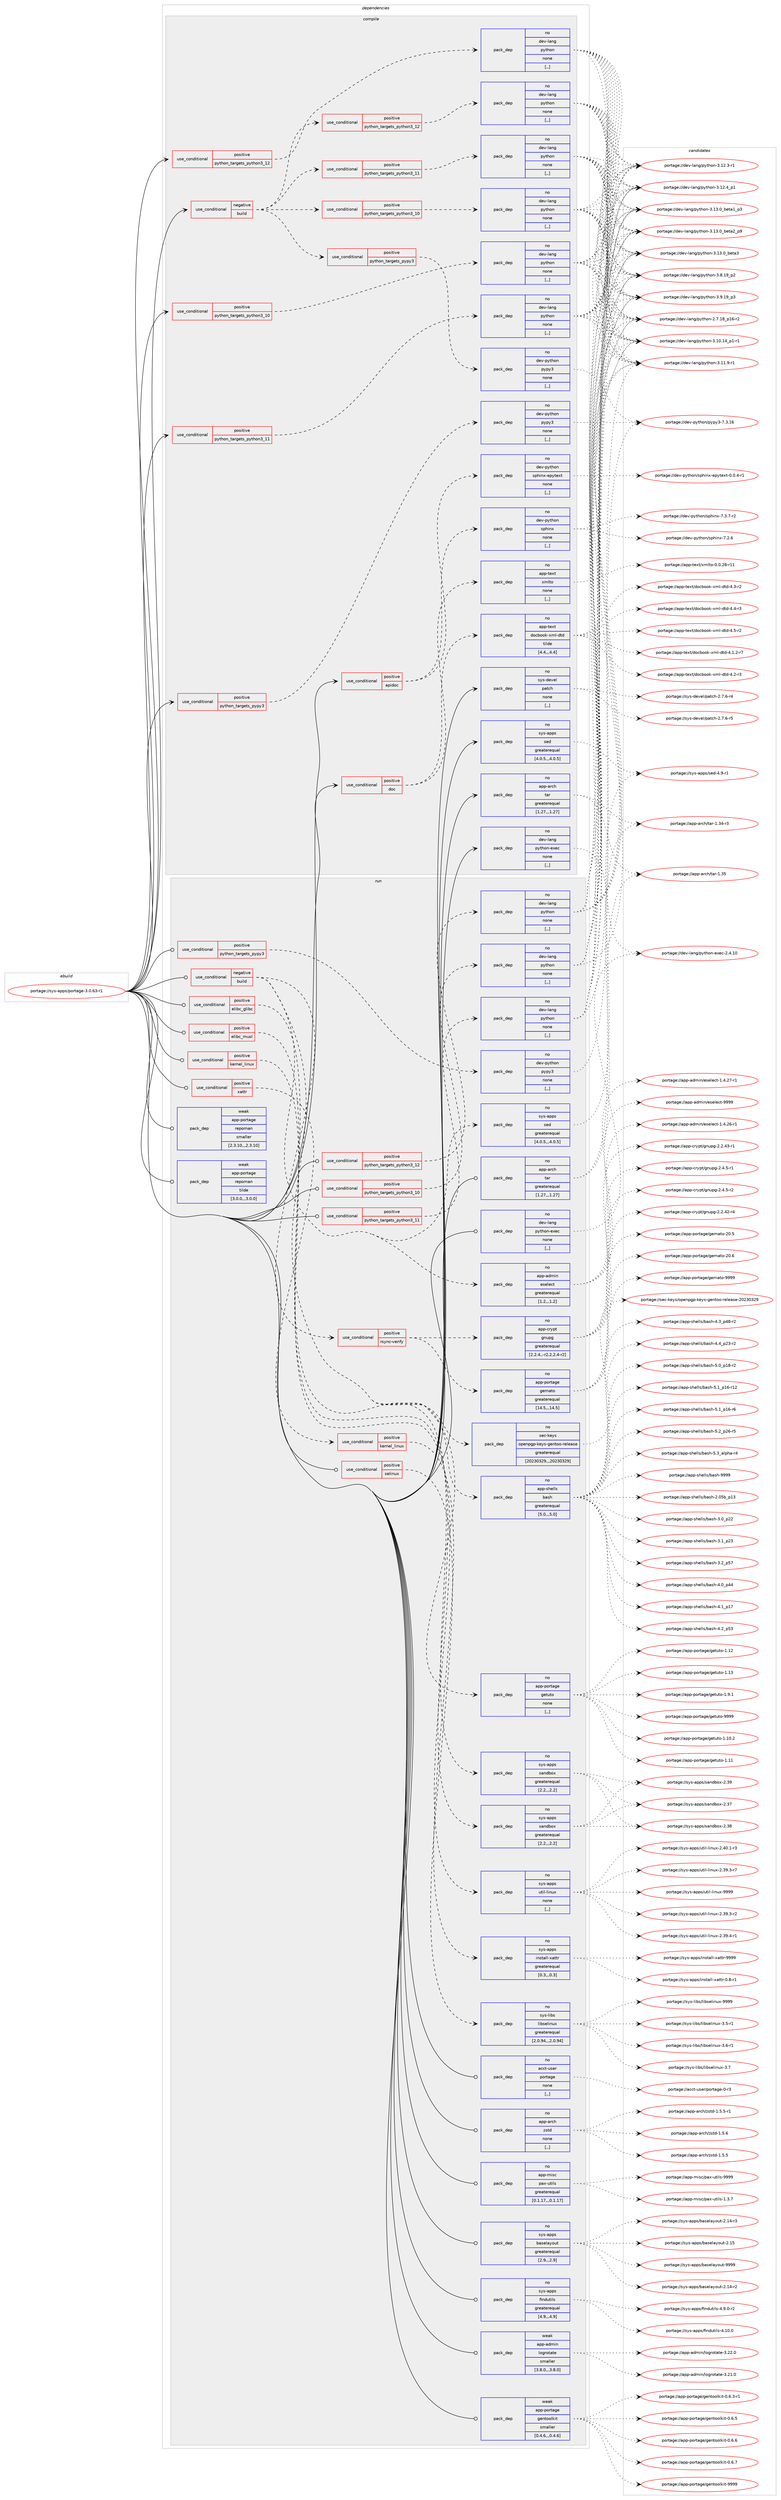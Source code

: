 digraph prolog {

# *************
# Graph options
# *************

newrank=true;
concentrate=true;
compound=true;
graph [rankdir=LR,fontname=Helvetica,fontsize=10,ranksep=1.5];#, ranksep=2.5, nodesep=0.2];
edge  [arrowhead=vee];
node  [fontname=Helvetica,fontsize=10];

# **********
# The ebuild
# **********

subgraph cluster_leftcol {
color=gray;
label=<<i>ebuild</i>>;
id [label="portage://sys-apps/portage-3.0.63-r1", color=red, width=4, href="../sys-apps/portage-3.0.63-r1.svg"];
}

# ****************
# The dependencies
# ****************

subgraph cluster_midcol {
color=gray;
label=<<i>dependencies</i>>;
subgraph cluster_compile {
fillcolor="#eeeeee";
style=filled;
label=<<i>compile</i>>;
subgraph cond109013 {
dependency412702 [label=<<TABLE BORDER="0" CELLBORDER="1" CELLSPACING="0" CELLPADDING="4"><TR><TD ROWSPAN="3" CELLPADDING="10">use_conditional</TD></TR><TR><TD>negative</TD></TR><TR><TD>build</TD></TR></TABLE>>, shape=none, color=red];
subgraph cond109014 {
dependency412703 [label=<<TABLE BORDER="0" CELLBORDER="1" CELLSPACING="0" CELLPADDING="4"><TR><TD ROWSPAN="3" CELLPADDING="10">use_conditional</TD></TR><TR><TD>positive</TD></TR><TR><TD>python_targets_pypy3</TD></TR></TABLE>>, shape=none, color=red];
subgraph pack300833 {
dependency412704 [label=<<TABLE BORDER="0" CELLBORDER="1" CELLSPACING="0" CELLPADDING="4" WIDTH="220"><TR><TD ROWSPAN="6" CELLPADDING="30">pack_dep</TD></TR><TR><TD WIDTH="110">no</TD></TR><TR><TD>dev-python</TD></TR><TR><TD>pypy3</TD></TR><TR><TD>none</TD></TR><TR><TD>[,,]</TD></TR></TABLE>>, shape=none, color=blue];
}
dependency412703:e -> dependency412704:w [weight=20,style="dashed",arrowhead="vee"];
}
dependency412702:e -> dependency412703:w [weight=20,style="dashed",arrowhead="vee"];
subgraph cond109015 {
dependency412705 [label=<<TABLE BORDER="0" CELLBORDER="1" CELLSPACING="0" CELLPADDING="4"><TR><TD ROWSPAN="3" CELLPADDING="10">use_conditional</TD></TR><TR><TD>positive</TD></TR><TR><TD>python_targets_python3_10</TD></TR></TABLE>>, shape=none, color=red];
subgraph pack300834 {
dependency412706 [label=<<TABLE BORDER="0" CELLBORDER="1" CELLSPACING="0" CELLPADDING="4" WIDTH="220"><TR><TD ROWSPAN="6" CELLPADDING="30">pack_dep</TD></TR><TR><TD WIDTH="110">no</TD></TR><TR><TD>dev-lang</TD></TR><TR><TD>python</TD></TR><TR><TD>none</TD></TR><TR><TD>[,,]</TD></TR></TABLE>>, shape=none, color=blue];
}
dependency412705:e -> dependency412706:w [weight=20,style="dashed",arrowhead="vee"];
}
dependency412702:e -> dependency412705:w [weight=20,style="dashed",arrowhead="vee"];
subgraph cond109016 {
dependency412707 [label=<<TABLE BORDER="0" CELLBORDER="1" CELLSPACING="0" CELLPADDING="4"><TR><TD ROWSPAN="3" CELLPADDING="10">use_conditional</TD></TR><TR><TD>positive</TD></TR><TR><TD>python_targets_python3_11</TD></TR></TABLE>>, shape=none, color=red];
subgraph pack300835 {
dependency412708 [label=<<TABLE BORDER="0" CELLBORDER="1" CELLSPACING="0" CELLPADDING="4" WIDTH="220"><TR><TD ROWSPAN="6" CELLPADDING="30">pack_dep</TD></TR><TR><TD WIDTH="110">no</TD></TR><TR><TD>dev-lang</TD></TR><TR><TD>python</TD></TR><TR><TD>none</TD></TR><TR><TD>[,,]</TD></TR></TABLE>>, shape=none, color=blue];
}
dependency412707:e -> dependency412708:w [weight=20,style="dashed",arrowhead="vee"];
}
dependency412702:e -> dependency412707:w [weight=20,style="dashed",arrowhead="vee"];
subgraph cond109017 {
dependency412709 [label=<<TABLE BORDER="0" CELLBORDER="1" CELLSPACING="0" CELLPADDING="4"><TR><TD ROWSPAN="3" CELLPADDING="10">use_conditional</TD></TR><TR><TD>positive</TD></TR><TR><TD>python_targets_python3_12</TD></TR></TABLE>>, shape=none, color=red];
subgraph pack300836 {
dependency412710 [label=<<TABLE BORDER="0" CELLBORDER="1" CELLSPACING="0" CELLPADDING="4" WIDTH="220"><TR><TD ROWSPAN="6" CELLPADDING="30">pack_dep</TD></TR><TR><TD WIDTH="110">no</TD></TR><TR><TD>dev-lang</TD></TR><TR><TD>python</TD></TR><TR><TD>none</TD></TR><TR><TD>[,,]</TD></TR></TABLE>>, shape=none, color=blue];
}
dependency412709:e -> dependency412710:w [weight=20,style="dashed",arrowhead="vee"];
}
dependency412702:e -> dependency412709:w [weight=20,style="dashed",arrowhead="vee"];
}
id:e -> dependency412702:w [weight=20,style="solid",arrowhead="vee"];
subgraph cond109018 {
dependency412711 [label=<<TABLE BORDER="0" CELLBORDER="1" CELLSPACING="0" CELLPADDING="4"><TR><TD ROWSPAN="3" CELLPADDING="10">use_conditional</TD></TR><TR><TD>positive</TD></TR><TR><TD>apidoc</TD></TR></TABLE>>, shape=none, color=red];
subgraph pack300837 {
dependency412712 [label=<<TABLE BORDER="0" CELLBORDER="1" CELLSPACING="0" CELLPADDING="4" WIDTH="220"><TR><TD ROWSPAN="6" CELLPADDING="30">pack_dep</TD></TR><TR><TD WIDTH="110">no</TD></TR><TR><TD>dev-python</TD></TR><TR><TD>sphinx</TD></TR><TR><TD>none</TD></TR><TR><TD>[,,]</TD></TR></TABLE>>, shape=none, color=blue];
}
dependency412711:e -> dependency412712:w [weight=20,style="dashed",arrowhead="vee"];
subgraph pack300838 {
dependency412713 [label=<<TABLE BORDER="0" CELLBORDER="1" CELLSPACING="0" CELLPADDING="4" WIDTH="220"><TR><TD ROWSPAN="6" CELLPADDING="30">pack_dep</TD></TR><TR><TD WIDTH="110">no</TD></TR><TR><TD>dev-python</TD></TR><TR><TD>sphinx-epytext</TD></TR><TR><TD>none</TD></TR><TR><TD>[,,]</TD></TR></TABLE>>, shape=none, color=blue];
}
dependency412711:e -> dependency412713:w [weight=20,style="dashed",arrowhead="vee"];
}
id:e -> dependency412711:w [weight=20,style="solid",arrowhead="vee"];
subgraph cond109019 {
dependency412714 [label=<<TABLE BORDER="0" CELLBORDER="1" CELLSPACING="0" CELLPADDING="4"><TR><TD ROWSPAN="3" CELLPADDING="10">use_conditional</TD></TR><TR><TD>positive</TD></TR><TR><TD>doc</TD></TR></TABLE>>, shape=none, color=red];
subgraph pack300839 {
dependency412715 [label=<<TABLE BORDER="0" CELLBORDER="1" CELLSPACING="0" CELLPADDING="4" WIDTH="220"><TR><TD ROWSPAN="6" CELLPADDING="30">pack_dep</TD></TR><TR><TD WIDTH="110">no</TD></TR><TR><TD>app-text</TD></TR><TR><TD>docbook-xml-dtd</TD></TR><TR><TD>tilde</TD></TR><TR><TD>[4.4,,,4.4]</TD></TR></TABLE>>, shape=none, color=blue];
}
dependency412714:e -> dependency412715:w [weight=20,style="dashed",arrowhead="vee"];
subgraph pack300840 {
dependency412716 [label=<<TABLE BORDER="0" CELLBORDER="1" CELLSPACING="0" CELLPADDING="4" WIDTH="220"><TR><TD ROWSPAN="6" CELLPADDING="30">pack_dep</TD></TR><TR><TD WIDTH="110">no</TD></TR><TR><TD>app-text</TD></TR><TR><TD>xmlto</TD></TR><TR><TD>none</TD></TR><TR><TD>[,,]</TD></TR></TABLE>>, shape=none, color=blue];
}
dependency412714:e -> dependency412716:w [weight=20,style="dashed",arrowhead="vee"];
}
id:e -> dependency412714:w [weight=20,style="solid",arrowhead="vee"];
subgraph cond109020 {
dependency412717 [label=<<TABLE BORDER="0" CELLBORDER="1" CELLSPACING="0" CELLPADDING="4"><TR><TD ROWSPAN="3" CELLPADDING="10">use_conditional</TD></TR><TR><TD>positive</TD></TR><TR><TD>python_targets_pypy3</TD></TR></TABLE>>, shape=none, color=red];
subgraph pack300841 {
dependency412718 [label=<<TABLE BORDER="0" CELLBORDER="1" CELLSPACING="0" CELLPADDING="4" WIDTH="220"><TR><TD ROWSPAN="6" CELLPADDING="30">pack_dep</TD></TR><TR><TD WIDTH="110">no</TD></TR><TR><TD>dev-python</TD></TR><TR><TD>pypy3</TD></TR><TR><TD>none</TD></TR><TR><TD>[,,]</TD></TR></TABLE>>, shape=none, color=blue];
}
dependency412717:e -> dependency412718:w [weight=20,style="dashed",arrowhead="vee"];
}
id:e -> dependency412717:w [weight=20,style="solid",arrowhead="vee"];
subgraph cond109021 {
dependency412719 [label=<<TABLE BORDER="0" CELLBORDER="1" CELLSPACING="0" CELLPADDING="4"><TR><TD ROWSPAN="3" CELLPADDING="10">use_conditional</TD></TR><TR><TD>positive</TD></TR><TR><TD>python_targets_python3_10</TD></TR></TABLE>>, shape=none, color=red];
subgraph pack300842 {
dependency412720 [label=<<TABLE BORDER="0" CELLBORDER="1" CELLSPACING="0" CELLPADDING="4" WIDTH="220"><TR><TD ROWSPAN="6" CELLPADDING="30">pack_dep</TD></TR><TR><TD WIDTH="110">no</TD></TR><TR><TD>dev-lang</TD></TR><TR><TD>python</TD></TR><TR><TD>none</TD></TR><TR><TD>[,,]</TD></TR></TABLE>>, shape=none, color=blue];
}
dependency412719:e -> dependency412720:w [weight=20,style="dashed",arrowhead="vee"];
}
id:e -> dependency412719:w [weight=20,style="solid",arrowhead="vee"];
subgraph cond109022 {
dependency412721 [label=<<TABLE BORDER="0" CELLBORDER="1" CELLSPACING="0" CELLPADDING="4"><TR><TD ROWSPAN="3" CELLPADDING="10">use_conditional</TD></TR><TR><TD>positive</TD></TR><TR><TD>python_targets_python3_11</TD></TR></TABLE>>, shape=none, color=red];
subgraph pack300843 {
dependency412722 [label=<<TABLE BORDER="0" CELLBORDER="1" CELLSPACING="0" CELLPADDING="4" WIDTH="220"><TR><TD ROWSPAN="6" CELLPADDING="30">pack_dep</TD></TR><TR><TD WIDTH="110">no</TD></TR><TR><TD>dev-lang</TD></TR><TR><TD>python</TD></TR><TR><TD>none</TD></TR><TR><TD>[,,]</TD></TR></TABLE>>, shape=none, color=blue];
}
dependency412721:e -> dependency412722:w [weight=20,style="dashed",arrowhead="vee"];
}
id:e -> dependency412721:w [weight=20,style="solid",arrowhead="vee"];
subgraph cond109023 {
dependency412723 [label=<<TABLE BORDER="0" CELLBORDER="1" CELLSPACING="0" CELLPADDING="4"><TR><TD ROWSPAN="3" CELLPADDING="10">use_conditional</TD></TR><TR><TD>positive</TD></TR><TR><TD>python_targets_python3_12</TD></TR></TABLE>>, shape=none, color=red];
subgraph pack300844 {
dependency412724 [label=<<TABLE BORDER="0" CELLBORDER="1" CELLSPACING="0" CELLPADDING="4" WIDTH="220"><TR><TD ROWSPAN="6" CELLPADDING="30">pack_dep</TD></TR><TR><TD WIDTH="110">no</TD></TR><TR><TD>dev-lang</TD></TR><TR><TD>python</TD></TR><TR><TD>none</TD></TR><TR><TD>[,,]</TD></TR></TABLE>>, shape=none, color=blue];
}
dependency412723:e -> dependency412724:w [weight=20,style="dashed",arrowhead="vee"];
}
id:e -> dependency412723:w [weight=20,style="solid",arrowhead="vee"];
subgraph pack300845 {
dependency412725 [label=<<TABLE BORDER="0" CELLBORDER="1" CELLSPACING="0" CELLPADDING="4" WIDTH="220"><TR><TD ROWSPAN="6" CELLPADDING="30">pack_dep</TD></TR><TR><TD WIDTH="110">no</TD></TR><TR><TD>app-arch</TD></TR><TR><TD>tar</TD></TR><TR><TD>greaterequal</TD></TR><TR><TD>[1.27,,,1.27]</TD></TR></TABLE>>, shape=none, color=blue];
}
id:e -> dependency412725:w [weight=20,style="solid",arrowhead="vee"];
subgraph pack300846 {
dependency412726 [label=<<TABLE BORDER="0" CELLBORDER="1" CELLSPACING="0" CELLPADDING="4" WIDTH="220"><TR><TD ROWSPAN="6" CELLPADDING="30">pack_dep</TD></TR><TR><TD WIDTH="110">no</TD></TR><TR><TD>dev-lang</TD></TR><TR><TD>python-exec</TD></TR><TR><TD>none</TD></TR><TR><TD>[,,]</TD></TR></TABLE>>, shape=none, color=blue];
}
id:e -> dependency412726:w [weight=20,style="solid",arrowhead="vee"];
subgraph pack300847 {
dependency412727 [label=<<TABLE BORDER="0" CELLBORDER="1" CELLSPACING="0" CELLPADDING="4" WIDTH="220"><TR><TD ROWSPAN="6" CELLPADDING="30">pack_dep</TD></TR><TR><TD WIDTH="110">no</TD></TR><TR><TD>sys-apps</TD></TR><TR><TD>sed</TD></TR><TR><TD>greaterequal</TD></TR><TR><TD>[4.0.5,,,4.0.5]</TD></TR></TABLE>>, shape=none, color=blue];
}
id:e -> dependency412727:w [weight=20,style="solid",arrowhead="vee"];
subgraph pack300848 {
dependency412728 [label=<<TABLE BORDER="0" CELLBORDER="1" CELLSPACING="0" CELLPADDING="4" WIDTH="220"><TR><TD ROWSPAN="6" CELLPADDING="30">pack_dep</TD></TR><TR><TD WIDTH="110">no</TD></TR><TR><TD>sys-devel</TD></TR><TR><TD>patch</TD></TR><TR><TD>none</TD></TR><TR><TD>[,,]</TD></TR></TABLE>>, shape=none, color=blue];
}
id:e -> dependency412728:w [weight=20,style="solid",arrowhead="vee"];
}
subgraph cluster_compileandrun {
fillcolor="#eeeeee";
style=filled;
label=<<i>compile and run</i>>;
}
subgraph cluster_run {
fillcolor="#eeeeee";
style=filled;
label=<<i>run</i>>;
subgraph cond109024 {
dependency412729 [label=<<TABLE BORDER="0" CELLBORDER="1" CELLSPACING="0" CELLPADDING="4"><TR><TD ROWSPAN="3" CELLPADDING="10">use_conditional</TD></TR><TR><TD>negative</TD></TR><TR><TD>build</TD></TR></TABLE>>, shape=none, color=red];
subgraph pack300849 {
dependency412730 [label=<<TABLE BORDER="0" CELLBORDER="1" CELLSPACING="0" CELLPADDING="4" WIDTH="220"><TR><TD ROWSPAN="6" CELLPADDING="30">pack_dep</TD></TR><TR><TD WIDTH="110">no</TD></TR><TR><TD>app-admin</TD></TR><TR><TD>eselect</TD></TR><TR><TD>greaterequal</TD></TR><TR><TD>[1.2,,,1.2]</TD></TR></TABLE>>, shape=none, color=blue];
}
dependency412729:e -> dependency412730:w [weight=20,style="dashed",arrowhead="vee"];
subgraph pack300850 {
dependency412731 [label=<<TABLE BORDER="0" CELLBORDER="1" CELLSPACING="0" CELLPADDING="4" WIDTH="220"><TR><TD ROWSPAN="6" CELLPADDING="30">pack_dep</TD></TR><TR><TD WIDTH="110">no</TD></TR><TR><TD>app-portage</TD></TR><TR><TD>getuto</TD></TR><TR><TD>none</TD></TR><TR><TD>[,,]</TD></TR></TABLE>>, shape=none, color=blue];
}
dependency412729:e -> dependency412731:w [weight=20,style="dashed",arrowhead="vee"];
subgraph pack300851 {
dependency412732 [label=<<TABLE BORDER="0" CELLBORDER="1" CELLSPACING="0" CELLPADDING="4" WIDTH="220"><TR><TD ROWSPAN="6" CELLPADDING="30">pack_dep</TD></TR><TR><TD WIDTH="110">no</TD></TR><TR><TD>app-shells</TD></TR><TR><TD>bash</TD></TR><TR><TD>greaterequal</TD></TR><TR><TD>[5.0,,,5.0]</TD></TR></TABLE>>, shape=none, color=blue];
}
dependency412729:e -> dependency412732:w [weight=20,style="dashed",arrowhead="vee"];
subgraph pack300852 {
dependency412733 [label=<<TABLE BORDER="0" CELLBORDER="1" CELLSPACING="0" CELLPADDING="4" WIDTH="220"><TR><TD ROWSPAN="6" CELLPADDING="30">pack_dep</TD></TR><TR><TD WIDTH="110">no</TD></TR><TR><TD>sec-keys</TD></TR><TR><TD>openpgp-keys-gentoo-release</TD></TR><TR><TD>greaterequal</TD></TR><TR><TD>[20230329,,,20230329]</TD></TR></TABLE>>, shape=none, color=blue];
}
dependency412729:e -> dependency412733:w [weight=20,style="dashed",arrowhead="vee"];
subgraph pack300853 {
dependency412734 [label=<<TABLE BORDER="0" CELLBORDER="1" CELLSPACING="0" CELLPADDING="4" WIDTH="220"><TR><TD ROWSPAN="6" CELLPADDING="30">pack_dep</TD></TR><TR><TD WIDTH="110">no</TD></TR><TR><TD>sys-apps</TD></TR><TR><TD>sed</TD></TR><TR><TD>greaterequal</TD></TR><TR><TD>[4.0.5,,,4.0.5]</TD></TR></TABLE>>, shape=none, color=blue];
}
dependency412729:e -> dependency412734:w [weight=20,style="dashed",arrowhead="vee"];
subgraph cond109025 {
dependency412735 [label=<<TABLE BORDER="0" CELLBORDER="1" CELLSPACING="0" CELLPADDING="4"><TR><TD ROWSPAN="3" CELLPADDING="10">use_conditional</TD></TR><TR><TD>positive</TD></TR><TR><TD>rsync-verify</TD></TR></TABLE>>, shape=none, color=red];
subgraph pack300854 {
dependency412736 [label=<<TABLE BORDER="0" CELLBORDER="1" CELLSPACING="0" CELLPADDING="4" WIDTH="220"><TR><TD ROWSPAN="6" CELLPADDING="30">pack_dep</TD></TR><TR><TD WIDTH="110">no</TD></TR><TR><TD>app-crypt</TD></TR><TR><TD>gnupg</TD></TR><TR><TD>greaterequal</TD></TR><TR><TD>[2.2.4,,-r2,2.2.4-r2]</TD></TR></TABLE>>, shape=none, color=blue];
}
dependency412735:e -> dependency412736:w [weight=20,style="dashed",arrowhead="vee"];
subgraph pack300855 {
dependency412737 [label=<<TABLE BORDER="0" CELLBORDER="1" CELLSPACING="0" CELLPADDING="4" WIDTH="220"><TR><TD ROWSPAN="6" CELLPADDING="30">pack_dep</TD></TR><TR><TD WIDTH="110">no</TD></TR><TR><TD>app-portage</TD></TR><TR><TD>gemato</TD></TR><TR><TD>greaterequal</TD></TR><TR><TD>[14.5,,,14.5]</TD></TR></TABLE>>, shape=none, color=blue];
}
dependency412735:e -> dependency412737:w [weight=20,style="dashed",arrowhead="vee"];
}
dependency412729:e -> dependency412735:w [weight=20,style="dashed",arrowhead="vee"];
}
id:e -> dependency412729:w [weight=20,style="solid",arrowhead="odot"];
subgraph cond109026 {
dependency412738 [label=<<TABLE BORDER="0" CELLBORDER="1" CELLSPACING="0" CELLPADDING="4"><TR><TD ROWSPAN="3" CELLPADDING="10">use_conditional</TD></TR><TR><TD>positive</TD></TR><TR><TD>elibc_glibc</TD></TR></TABLE>>, shape=none, color=red];
subgraph pack300856 {
dependency412739 [label=<<TABLE BORDER="0" CELLBORDER="1" CELLSPACING="0" CELLPADDING="4" WIDTH="220"><TR><TD ROWSPAN="6" CELLPADDING="30">pack_dep</TD></TR><TR><TD WIDTH="110">no</TD></TR><TR><TD>sys-apps</TD></TR><TR><TD>sandbox</TD></TR><TR><TD>greaterequal</TD></TR><TR><TD>[2.2,,,2.2]</TD></TR></TABLE>>, shape=none, color=blue];
}
dependency412738:e -> dependency412739:w [weight=20,style="dashed",arrowhead="vee"];
}
id:e -> dependency412738:w [weight=20,style="solid",arrowhead="odot"];
subgraph cond109027 {
dependency412740 [label=<<TABLE BORDER="0" CELLBORDER="1" CELLSPACING="0" CELLPADDING="4"><TR><TD ROWSPAN="3" CELLPADDING="10">use_conditional</TD></TR><TR><TD>positive</TD></TR><TR><TD>elibc_musl</TD></TR></TABLE>>, shape=none, color=red];
subgraph pack300857 {
dependency412741 [label=<<TABLE BORDER="0" CELLBORDER="1" CELLSPACING="0" CELLPADDING="4" WIDTH="220"><TR><TD ROWSPAN="6" CELLPADDING="30">pack_dep</TD></TR><TR><TD WIDTH="110">no</TD></TR><TR><TD>sys-apps</TD></TR><TR><TD>sandbox</TD></TR><TR><TD>greaterequal</TD></TR><TR><TD>[2.2,,,2.2]</TD></TR></TABLE>>, shape=none, color=blue];
}
dependency412740:e -> dependency412741:w [weight=20,style="dashed",arrowhead="vee"];
}
id:e -> dependency412740:w [weight=20,style="solid",arrowhead="odot"];
subgraph cond109028 {
dependency412742 [label=<<TABLE BORDER="0" CELLBORDER="1" CELLSPACING="0" CELLPADDING="4"><TR><TD ROWSPAN="3" CELLPADDING="10">use_conditional</TD></TR><TR><TD>positive</TD></TR><TR><TD>kernel_linux</TD></TR></TABLE>>, shape=none, color=red];
subgraph pack300858 {
dependency412743 [label=<<TABLE BORDER="0" CELLBORDER="1" CELLSPACING="0" CELLPADDING="4" WIDTH="220"><TR><TD ROWSPAN="6" CELLPADDING="30">pack_dep</TD></TR><TR><TD WIDTH="110">no</TD></TR><TR><TD>sys-apps</TD></TR><TR><TD>util-linux</TD></TR><TR><TD>none</TD></TR><TR><TD>[,,]</TD></TR></TABLE>>, shape=none, color=blue];
}
dependency412742:e -> dependency412743:w [weight=20,style="dashed",arrowhead="vee"];
}
id:e -> dependency412742:w [weight=20,style="solid",arrowhead="odot"];
subgraph cond109029 {
dependency412744 [label=<<TABLE BORDER="0" CELLBORDER="1" CELLSPACING="0" CELLPADDING="4"><TR><TD ROWSPAN="3" CELLPADDING="10">use_conditional</TD></TR><TR><TD>positive</TD></TR><TR><TD>python_targets_pypy3</TD></TR></TABLE>>, shape=none, color=red];
subgraph pack300859 {
dependency412745 [label=<<TABLE BORDER="0" CELLBORDER="1" CELLSPACING="0" CELLPADDING="4" WIDTH="220"><TR><TD ROWSPAN="6" CELLPADDING="30">pack_dep</TD></TR><TR><TD WIDTH="110">no</TD></TR><TR><TD>dev-python</TD></TR><TR><TD>pypy3</TD></TR><TR><TD>none</TD></TR><TR><TD>[,,]</TD></TR></TABLE>>, shape=none, color=blue];
}
dependency412744:e -> dependency412745:w [weight=20,style="dashed",arrowhead="vee"];
}
id:e -> dependency412744:w [weight=20,style="solid",arrowhead="odot"];
subgraph cond109030 {
dependency412746 [label=<<TABLE BORDER="0" CELLBORDER="1" CELLSPACING="0" CELLPADDING="4"><TR><TD ROWSPAN="3" CELLPADDING="10">use_conditional</TD></TR><TR><TD>positive</TD></TR><TR><TD>python_targets_python3_10</TD></TR></TABLE>>, shape=none, color=red];
subgraph pack300860 {
dependency412747 [label=<<TABLE BORDER="0" CELLBORDER="1" CELLSPACING="0" CELLPADDING="4" WIDTH="220"><TR><TD ROWSPAN="6" CELLPADDING="30">pack_dep</TD></TR><TR><TD WIDTH="110">no</TD></TR><TR><TD>dev-lang</TD></TR><TR><TD>python</TD></TR><TR><TD>none</TD></TR><TR><TD>[,,]</TD></TR></TABLE>>, shape=none, color=blue];
}
dependency412746:e -> dependency412747:w [weight=20,style="dashed",arrowhead="vee"];
}
id:e -> dependency412746:w [weight=20,style="solid",arrowhead="odot"];
subgraph cond109031 {
dependency412748 [label=<<TABLE BORDER="0" CELLBORDER="1" CELLSPACING="0" CELLPADDING="4"><TR><TD ROWSPAN="3" CELLPADDING="10">use_conditional</TD></TR><TR><TD>positive</TD></TR><TR><TD>python_targets_python3_11</TD></TR></TABLE>>, shape=none, color=red];
subgraph pack300861 {
dependency412749 [label=<<TABLE BORDER="0" CELLBORDER="1" CELLSPACING="0" CELLPADDING="4" WIDTH="220"><TR><TD ROWSPAN="6" CELLPADDING="30">pack_dep</TD></TR><TR><TD WIDTH="110">no</TD></TR><TR><TD>dev-lang</TD></TR><TR><TD>python</TD></TR><TR><TD>none</TD></TR><TR><TD>[,,]</TD></TR></TABLE>>, shape=none, color=blue];
}
dependency412748:e -> dependency412749:w [weight=20,style="dashed",arrowhead="vee"];
}
id:e -> dependency412748:w [weight=20,style="solid",arrowhead="odot"];
subgraph cond109032 {
dependency412750 [label=<<TABLE BORDER="0" CELLBORDER="1" CELLSPACING="0" CELLPADDING="4"><TR><TD ROWSPAN="3" CELLPADDING="10">use_conditional</TD></TR><TR><TD>positive</TD></TR><TR><TD>python_targets_python3_12</TD></TR></TABLE>>, shape=none, color=red];
subgraph pack300862 {
dependency412751 [label=<<TABLE BORDER="0" CELLBORDER="1" CELLSPACING="0" CELLPADDING="4" WIDTH="220"><TR><TD ROWSPAN="6" CELLPADDING="30">pack_dep</TD></TR><TR><TD WIDTH="110">no</TD></TR><TR><TD>dev-lang</TD></TR><TR><TD>python</TD></TR><TR><TD>none</TD></TR><TR><TD>[,,]</TD></TR></TABLE>>, shape=none, color=blue];
}
dependency412750:e -> dependency412751:w [weight=20,style="dashed",arrowhead="vee"];
}
id:e -> dependency412750:w [weight=20,style="solid",arrowhead="odot"];
subgraph cond109033 {
dependency412752 [label=<<TABLE BORDER="0" CELLBORDER="1" CELLSPACING="0" CELLPADDING="4"><TR><TD ROWSPAN="3" CELLPADDING="10">use_conditional</TD></TR><TR><TD>positive</TD></TR><TR><TD>selinux</TD></TR></TABLE>>, shape=none, color=red];
subgraph pack300863 {
dependency412753 [label=<<TABLE BORDER="0" CELLBORDER="1" CELLSPACING="0" CELLPADDING="4" WIDTH="220"><TR><TD ROWSPAN="6" CELLPADDING="30">pack_dep</TD></TR><TR><TD WIDTH="110">no</TD></TR><TR><TD>sys-libs</TD></TR><TR><TD>libselinux</TD></TR><TR><TD>greaterequal</TD></TR><TR><TD>[2.0.94,,,2.0.94]</TD></TR></TABLE>>, shape=none, color=blue];
}
dependency412752:e -> dependency412753:w [weight=20,style="dashed",arrowhead="vee"];
}
id:e -> dependency412752:w [weight=20,style="solid",arrowhead="odot"];
subgraph cond109034 {
dependency412754 [label=<<TABLE BORDER="0" CELLBORDER="1" CELLSPACING="0" CELLPADDING="4"><TR><TD ROWSPAN="3" CELLPADDING="10">use_conditional</TD></TR><TR><TD>positive</TD></TR><TR><TD>xattr</TD></TR></TABLE>>, shape=none, color=red];
subgraph cond109035 {
dependency412755 [label=<<TABLE BORDER="0" CELLBORDER="1" CELLSPACING="0" CELLPADDING="4"><TR><TD ROWSPAN="3" CELLPADDING="10">use_conditional</TD></TR><TR><TD>positive</TD></TR><TR><TD>kernel_linux</TD></TR></TABLE>>, shape=none, color=red];
subgraph pack300864 {
dependency412756 [label=<<TABLE BORDER="0" CELLBORDER="1" CELLSPACING="0" CELLPADDING="4" WIDTH="220"><TR><TD ROWSPAN="6" CELLPADDING="30">pack_dep</TD></TR><TR><TD WIDTH="110">no</TD></TR><TR><TD>sys-apps</TD></TR><TR><TD>install-xattr</TD></TR><TR><TD>greaterequal</TD></TR><TR><TD>[0.3,,,0.3]</TD></TR></TABLE>>, shape=none, color=blue];
}
dependency412755:e -> dependency412756:w [weight=20,style="dashed",arrowhead="vee"];
}
dependency412754:e -> dependency412755:w [weight=20,style="dashed",arrowhead="vee"];
}
id:e -> dependency412754:w [weight=20,style="solid",arrowhead="odot"];
subgraph pack300865 {
dependency412757 [label=<<TABLE BORDER="0" CELLBORDER="1" CELLSPACING="0" CELLPADDING="4" WIDTH="220"><TR><TD ROWSPAN="6" CELLPADDING="30">pack_dep</TD></TR><TR><TD WIDTH="110">no</TD></TR><TR><TD>acct-user</TD></TR><TR><TD>portage</TD></TR><TR><TD>none</TD></TR><TR><TD>[,,]</TD></TR></TABLE>>, shape=none, color=blue];
}
id:e -> dependency412757:w [weight=20,style="solid",arrowhead="odot"];
subgraph pack300866 {
dependency412758 [label=<<TABLE BORDER="0" CELLBORDER="1" CELLSPACING="0" CELLPADDING="4" WIDTH="220"><TR><TD ROWSPAN="6" CELLPADDING="30">pack_dep</TD></TR><TR><TD WIDTH="110">no</TD></TR><TR><TD>app-arch</TD></TR><TR><TD>tar</TD></TR><TR><TD>greaterequal</TD></TR><TR><TD>[1.27,,,1.27]</TD></TR></TABLE>>, shape=none, color=blue];
}
id:e -> dependency412758:w [weight=20,style="solid",arrowhead="odot"];
subgraph pack300867 {
dependency412759 [label=<<TABLE BORDER="0" CELLBORDER="1" CELLSPACING="0" CELLPADDING="4" WIDTH="220"><TR><TD ROWSPAN="6" CELLPADDING="30">pack_dep</TD></TR><TR><TD WIDTH="110">no</TD></TR><TR><TD>app-arch</TD></TR><TR><TD>zstd</TD></TR><TR><TD>none</TD></TR><TR><TD>[,,]</TD></TR></TABLE>>, shape=none, color=blue];
}
id:e -> dependency412759:w [weight=20,style="solid",arrowhead="odot"];
subgraph pack300868 {
dependency412760 [label=<<TABLE BORDER="0" CELLBORDER="1" CELLSPACING="0" CELLPADDING="4" WIDTH="220"><TR><TD ROWSPAN="6" CELLPADDING="30">pack_dep</TD></TR><TR><TD WIDTH="110">no</TD></TR><TR><TD>app-misc</TD></TR><TR><TD>pax-utils</TD></TR><TR><TD>greaterequal</TD></TR><TR><TD>[0.1.17,,,0.1.17]</TD></TR></TABLE>>, shape=none, color=blue];
}
id:e -> dependency412760:w [weight=20,style="solid",arrowhead="odot"];
subgraph pack300869 {
dependency412761 [label=<<TABLE BORDER="0" CELLBORDER="1" CELLSPACING="0" CELLPADDING="4" WIDTH="220"><TR><TD ROWSPAN="6" CELLPADDING="30">pack_dep</TD></TR><TR><TD WIDTH="110">no</TD></TR><TR><TD>dev-lang</TD></TR><TR><TD>python-exec</TD></TR><TR><TD>none</TD></TR><TR><TD>[,,]</TD></TR></TABLE>>, shape=none, color=blue];
}
id:e -> dependency412761:w [weight=20,style="solid",arrowhead="odot"];
subgraph pack300870 {
dependency412762 [label=<<TABLE BORDER="0" CELLBORDER="1" CELLSPACING="0" CELLPADDING="4" WIDTH="220"><TR><TD ROWSPAN="6" CELLPADDING="30">pack_dep</TD></TR><TR><TD WIDTH="110">no</TD></TR><TR><TD>sys-apps</TD></TR><TR><TD>baselayout</TD></TR><TR><TD>greaterequal</TD></TR><TR><TD>[2.9,,,2.9]</TD></TR></TABLE>>, shape=none, color=blue];
}
id:e -> dependency412762:w [weight=20,style="solid",arrowhead="odot"];
subgraph pack300871 {
dependency412763 [label=<<TABLE BORDER="0" CELLBORDER="1" CELLSPACING="0" CELLPADDING="4" WIDTH="220"><TR><TD ROWSPAN="6" CELLPADDING="30">pack_dep</TD></TR><TR><TD WIDTH="110">no</TD></TR><TR><TD>sys-apps</TD></TR><TR><TD>findutils</TD></TR><TR><TD>greaterequal</TD></TR><TR><TD>[4.9,,,4.9]</TD></TR></TABLE>>, shape=none, color=blue];
}
id:e -> dependency412763:w [weight=20,style="solid",arrowhead="odot"];
subgraph pack300872 {
dependency412764 [label=<<TABLE BORDER="0" CELLBORDER="1" CELLSPACING="0" CELLPADDING="4" WIDTH="220"><TR><TD ROWSPAN="6" CELLPADDING="30">pack_dep</TD></TR><TR><TD WIDTH="110">weak</TD></TR><TR><TD>app-admin</TD></TR><TR><TD>logrotate</TD></TR><TR><TD>smaller</TD></TR><TR><TD>[3.8.0,,,3.8.0]</TD></TR></TABLE>>, shape=none, color=blue];
}
id:e -> dependency412764:w [weight=20,style="solid",arrowhead="odot"];
subgraph pack300873 {
dependency412765 [label=<<TABLE BORDER="0" CELLBORDER="1" CELLSPACING="0" CELLPADDING="4" WIDTH="220"><TR><TD ROWSPAN="6" CELLPADDING="30">pack_dep</TD></TR><TR><TD WIDTH="110">weak</TD></TR><TR><TD>app-portage</TD></TR><TR><TD>gentoolkit</TD></TR><TR><TD>smaller</TD></TR><TR><TD>[0.4.6,,,0.4.6]</TD></TR></TABLE>>, shape=none, color=blue];
}
id:e -> dependency412765:w [weight=20,style="solid",arrowhead="odot"];
subgraph pack300874 {
dependency412766 [label=<<TABLE BORDER="0" CELLBORDER="1" CELLSPACING="0" CELLPADDING="4" WIDTH="220"><TR><TD ROWSPAN="6" CELLPADDING="30">pack_dep</TD></TR><TR><TD WIDTH="110">weak</TD></TR><TR><TD>app-portage</TD></TR><TR><TD>repoman</TD></TR><TR><TD>smaller</TD></TR><TR><TD>[2.3.10,,,2.3.10]</TD></TR></TABLE>>, shape=none, color=blue];
}
id:e -> dependency412766:w [weight=20,style="solid",arrowhead="odot"];
subgraph pack300875 {
dependency412767 [label=<<TABLE BORDER="0" CELLBORDER="1" CELLSPACING="0" CELLPADDING="4" WIDTH="220"><TR><TD ROWSPAN="6" CELLPADDING="30">pack_dep</TD></TR><TR><TD WIDTH="110">weak</TD></TR><TR><TD>app-portage</TD></TR><TR><TD>repoman</TD></TR><TR><TD>tilde</TD></TR><TR><TD>[3.0.0,,,3.0.0]</TD></TR></TABLE>>, shape=none, color=blue];
}
id:e -> dependency412767:w [weight=20,style="solid",arrowhead="odot"];
}
}

# **************
# The candidates
# **************

subgraph cluster_choices {
rank=same;
color=gray;
label=<<i>candidates</i>>;

subgraph choice300833 {
color=black;
nodesep=1;
choice10010111845112121116104111110471121211121215145554651464954 [label="portage://dev-python/pypy3-7.3.16", color=red, width=4,href="../dev-python/pypy3-7.3.16.svg"];
dependency412704:e -> choice10010111845112121116104111110471121211121215145554651464954:w [style=dotted,weight="100"];
}
subgraph choice300834 {
color=black;
nodesep=1;
choice100101118451089711010347112121116104111110455046554649569511249544511450 [label="portage://dev-lang/python-2.7.18_p16-r2", color=red, width=4,href="../dev-lang/python-2.7.18_p16-r2.svg"];
choice100101118451089711010347112121116104111110455146494846495295112494511449 [label="portage://dev-lang/python-3.10.14_p1-r1", color=red, width=4,href="../dev-lang/python-3.10.14_p1-r1.svg"];
choice100101118451089711010347112121116104111110455146494946574511449 [label="portage://dev-lang/python-3.11.9-r1", color=red, width=4,href="../dev-lang/python-3.11.9-r1.svg"];
choice100101118451089711010347112121116104111110455146495046514511449 [label="portage://dev-lang/python-3.12.3-r1", color=red, width=4,href="../dev-lang/python-3.12.3-r1.svg"];
choice100101118451089711010347112121116104111110455146495046529511249 [label="portage://dev-lang/python-3.12.4_p1", color=red, width=4,href="../dev-lang/python-3.12.4_p1.svg"];
choice10010111845108971101034711212111610411111045514649514648959810111697499511251 [label="portage://dev-lang/python-3.13.0_beta1_p3", color=red, width=4,href="../dev-lang/python-3.13.0_beta1_p3.svg"];
choice10010111845108971101034711212111610411111045514649514648959810111697509511257 [label="portage://dev-lang/python-3.13.0_beta2_p9", color=red, width=4,href="../dev-lang/python-3.13.0_beta2_p9.svg"];
choice1001011184510897110103471121211161041111104551464951464895981011169751 [label="portage://dev-lang/python-3.13.0_beta3", color=red, width=4,href="../dev-lang/python-3.13.0_beta3.svg"];
choice100101118451089711010347112121116104111110455146564649579511250 [label="portage://dev-lang/python-3.8.19_p2", color=red, width=4,href="../dev-lang/python-3.8.19_p2.svg"];
choice100101118451089711010347112121116104111110455146574649579511251 [label="portage://dev-lang/python-3.9.19_p3", color=red, width=4,href="../dev-lang/python-3.9.19_p3.svg"];
dependency412706:e -> choice100101118451089711010347112121116104111110455046554649569511249544511450:w [style=dotted,weight="100"];
dependency412706:e -> choice100101118451089711010347112121116104111110455146494846495295112494511449:w [style=dotted,weight="100"];
dependency412706:e -> choice100101118451089711010347112121116104111110455146494946574511449:w [style=dotted,weight="100"];
dependency412706:e -> choice100101118451089711010347112121116104111110455146495046514511449:w [style=dotted,weight="100"];
dependency412706:e -> choice100101118451089711010347112121116104111110455146495046529511249:w [style=dotted,weight="100"];
dependency412706:e -> choice10010111845108971101034711212111610411111045514649514648959810111697499511251:w [style=dotted,weight="100"];
dependency412706:e -> choice10010111845108971101034711212111610411111045514649514648959810111697509511257:w [style=dotted,weight="100"];
dependency412706:e -> choice1001011184510897110103471121211161041111104551464951464895981011169751:w [style=dotted,weight="100"];
dependency412706:e -> choice100101118451089711010347112121116104111110455146564649579511250:w [style=dotted,weight="100"];
dependency412706:e -> choice100101118451089711010347112121116104111110455146574649579511251:w [style=dotted,weight="100"];
}
subgraph choice300835 {
color=black;
nodesep=1;
choice100101118451089711010347112121116104111110455046554649569511249544511450 [label="portage://dev-lang/python-2.7.18_p16-r2", color=red, width=4,href="../dev-lang/python-2.7.18_p16-r2.svg"];
choice100101118451089711010347112121116104111110455146494846495295112494511449 [label="portage://dev-lang/python-3.10.14_p1-r1", color=red, width=4,href="../dev-lang/python-3.10.14_p1-r1.svg"];
choice100101118451089711010347112121116104111110455146494946574511449 [label="portage://dev-lang/python-3.11.9-r1", color=red, width=4,href="../dev-lang/python-3.11.9-r1.svg"];
choice100101118451089711010347112121116104111110455146495046514511449 [label="portage://dev-lang/python-3.12.3-r1", color=red, width=4,href="../dev-lang/python-3.12.3-r1.svg"];
choice100101118451089711010347112121116104111110455146495046529511249 [label="portage://dev-lang/python-3.12.4_p1", color=red, width=4,href="../dev-lang/python-3.12.4_p1.svg"];
choice10010111845108971101034711212111610411111045514649514648959810111697499511251 [label="portage://dev-lang/python-3.13.0_beta1_p3", color=red, width=4,href="../dev-lang/python-3.13.0_beta1_p3.svg"];
choice10010111845108971101034711212111610411111045514649514648959810111697509511257 [label="portage://dev-lang/python-3.13.0_beta2_p9", color=red, width=4,href="../dev-lang/python-3.13.0_beta2_p9.svg"];
choice1001011184510897110103471121211161041111104551464951464895981011169751 [label="portage://dev-lang/python-3.13.0_beta3", color=red, width=4,href="../dev-lang/python-3.13.0_beta3.svg"];
choice100101118451089711010347112121116104111110455146564649579511250 [label="portage://dev-lang/python-3.8.19_p2", color=red, width=4,href="../dev-lang/python-3.8.19_p2.svg"];
choice100101118451089711010347112121116104111110455146574649579511251 [label="portage://dev-lang/python-3.9.19_p3", color=red, width=4,href="../dev-lang/python-3.9.19_p3.svg"];
dependency412708:e -> choice100101118451089711010347112121116104111110455046554649569511249544511450:w [style=dotted,weight="100"];
dependency412708:e -> choice100101118451089711010347112121116104111110455146494846495295112494511449:w [style=dotted,weight="100"];
dependency412708:e -> choice100101118451089711010347112121116104111110455146494946574511449:w [style=dotted,weight="100"];
dependency412708:e -> choice100101118451089711010347112121116104111110455146495046514511449:w [style=dotted,weight="100"];
dependency412708:e -> choice100101118451089711010347112121116104111110455146495046529511249:w [style=dotted,weight="100"];
dependency412708:e -> choice10010111845108971101034711212111610411111045514649514648959810111697499511251:w [style=dotted,weight="100"];
dependency412708:e -> choice10010111845108971101034711212111610411111045514649514648959810111697509511257:w [style=dotted,weight="100"];
dependency412708:e -> choice1001011184510897110103471121211161041111104551464951464895981011169751:w [style=dotted,weight="100"];
dependency412708:e -> choice100101118451089711010347112121116104111110455146564649579511250:w [style=dotted,weight="100"];
dependency412708:e -> choice100101118451089711010347112121116104111110455146574649579511251:w [style=dotted,weight="100"];
}
subgraph choice300836 {
color=black;
nodesep=1;
choice100101118451089711010347112121116104111110455046554649569511249544511450 [label="portage://dev-lang/python-2.7.18_p16-r2", color=red, width=4,href="../dev-lang/python-2.7.18_p16-r2.svg"];
choice100101118451089711010347112121116104111110455146494846495295112494511449 [label="portage://dev-lang/python-3.10.14_p1-r1", color=red, width=4,href="../dev-lang/python-3.10.14_p1-r1.svg"];
choice100101118451089711010347112121116104111110455146494946574511449 [label="portage://dev-lang/python-3.11.9-r1", color=red, width=4,href="../dev-lang/python-3.11.9-r1.svg"];
choice100101118451089711010347112121116104111110455146495046514511449 [label="portage://dev-lang/python-3.12.3-r1", color=red, width=4,href="../dev-lang/python-3.12.3-r1.svg"];
choice100101118451089711010347112121116104111110455146495046529511249 [label="portage://dev-lang/python-3.12.4_p1", color=red, width=4,href="../dev-lang/python-3.12.4_p1.svg"];
choice10010111845108971101034711212111610411111045514649514648959810111697499511251 [label="portage://dev-lang/python-3.13.0_beta1_p3", color=red, width=4,href="../dev-lang/python-3.13.0_beta1_p3.svg"];
choice10010111845108971101034711212111610411111045514649514648959810111697509511257 [label="portage://dev-lang/python-3.13.0_beta2_p9", color=red, width=4,href="../dev-lang/python-3.13.0_beta2_p9.svg"];
choice1001011184510897110103471121211161041111104551464951464895981011169751 [label="portage://dev-lang/python-3.13.0_beta3", color=red, width=4,href="../dev-lang/python-3.13.0_beta3.svg"];
choice100101118451089711010347112121116104111110455146564649579511250 [label="portage://dev-lang/python-3.8.19_p2", color=red, width=4,href="../dev-lang/python-3.8.19_p2.svg"];
choice100101118451089711010347112121116104111110455146574649579511251 [label="portage://dev-lang/python-3.9.19_p3", color=red, width=4,href="../dev-lang/python-3.9.19_p3.svg"];
dependency412710:e -> choice100101118451089711010347112121116104111110455046554649569511249544511450:w [style=dotted,weight="100"];
dependency412710:e -> choice100101118451089711010347112121116104111110455146494846495295112494511449:w [style=dotted,weight="100"];
dependency412710:e -> choice100101118451089711010347112121116104111110455146494946574511449:w [style=dotted,weight="100"];
dependency412710:e -> choice100101118451089711010347112121116104111110455146495046514511449:w [style=dotted,weight="100"];
dependency412710:e -> choice100101118451089711010347112121116104111110455146495046529511249:w [style=dotted,weight="100"];
dependency412710:e -> choice10010111845108971101034711212111610411111045514649514648959810111697499511251:w [style=dotted,weight="100"];
dependency412710:e -> choice10010111845108971101034711212111610411111045514649514648959810111697509511257:w [style=dotted,weight="100"];
dependency412710:e -> choice1001011184510897110103471121211161041111104551464951464895981011169751:w [style=dotted,weight="100"];
dependency412710:e -> choice100101118451089711010347112121116104111110455146564649579511250:w [style=dotted,weight="100"];
dependency412710:e -> choice100101118451089711010347112121116104111110455146574649579511251:w [style=dotted,weight="100"];
}
subgraph choice300837 {
color=black;
nodesep=1;
choice1001011184511212111610411111047115112104105110120455546504654 [label="portage://dev-python/sphinx-7.2.6", color=red, width=4,href="../dev-python/sphinx-7.2.6.svg"];
choice10010111845112121116104111110471151121041051101204555465146554511450 [label="portage://dev-python/sphinx-7.3.7-r2", color=red, width=4,href="../dev-python/sphinx-7.3.7-r2.svg"];
dependency412712:e -> choice1001011184511212111610411111047115112104105110120455546504654:w [style=dotted,weight="100"];
dependency412712:e -> choice10010111845112121116104111110471151121041051101204555465146554511450:w [style=dotted,weight="100"];
}
subgraph choice300838 {
color=black;
nodesep=1;
choice1001011184511212111610411111047115112104105110120451011121211161011201164548464846524511449 [label="portage://dev-python/sphinx-epytext-0.0.4-r1", color=red, width=4,href="../dev-python/sphinx-epytext-0.0.4-r1.svg"];
dependency412713:e -> choice1001011184511212111610411111047115112104105110120451011121211161011201164548464846524511449:w [style=dotted,weight="100"];
}
subgraph choice300839 {
color=black;
nodesep=1;
choice971121124511610112011647100111999811111110745120109108451001161004552464946504511455 [label="portage://app-text/docbook-xml-dtd-4.1.2-r7", color=red, width=4,href="../app-text/docbook-xml-dtd-4.1.2-r7.svg"];
choice97112112451161011201164710011199981111111074512010910845100116100455246504511451 [label="portage://app-text/docbook-xml-dtd-4.2-r3", color=red, width=4,href="../app-text/docbook-xml-dtd-4.2-r3.svg"];
choice97112112451161011201164710011199981111111074512010910845100116100455246514511450 [label="portage://app-text/docbook-xml-dtd-4.3-r2", color=red, width=4,href="../app-text/docbook-xml-dtd-4.3-r2.svg"];
choice97112112451161011201164710011199981111111074512010910845100116100455246524511451 [label="portage://app-text/docbook-xml-dtd-4.4-r3", color=red, width=4,href="../app-text/docbook-xml-dtd-4.4-r3.svg"];
choice97112112451161011201164710011199981111111074512010910845100116100455246534511450 [label="portage://app-text/docbook-xml-dtd-4.5-r2", color=red, width=4,href="../app-text/docbook-xml-dtd-4.5-r2.svg"];
dependency412715:e -> choice971121124511610112011647100111999811111110745120109108451001161004552464946504511455:w [style=dotted,weight="100"];
dependency412715:e -> choice97112112451161011201164710011199981111111074512010910845100116100455246504511451:w [style=dotted,weight="100"];
dependency412715:e -> choice97112112451161011201164710011199981111111074512010910845100116100455246514511450:w [style=dotted,weight="100"];
dependency412715:e -> choice97112112451161011201164710011199981111111074512010910845100116100455246524511451:w [style=dotted,weight="100"];
dependency412715:e -> choice97112112451161011201164710011199981111111074512010910845100116100455246534511450:w [style=dotted,weight="100"];
}
subgraph choice300840 {
color=black;
nodesep=1;
choice97112112451161011201164712010910811611145484648465056451144949 [label="portage://app-text/xmlto-0.0.28-r11", color=red, width=4,href="../app-text/xmlto-0.0.28-r11.svg"];
dependency412716:e -> choice97112112451161011201164712010910811611145484648465056451144949:w [style=dotted,weight="100"];
}
subgraph choice300841 {
color=black;
nodesep=1;
choice10010111845112121116104111110471121211121215145554651464954 [label="portage://dev-python/pypy3-7.3.16", color=red, width=4,href="../dev-python/pypy3-7.3.16.svg"];
dependency412718:e -> choice10010111845112121116104111110471121211121215145554651464954:w [style=dotted,weight="100"];
}
subgraph choice300842 {
color=black;
nodesep=1;
choice100101118451089711010347112121116104111110455046554649569511249544511450 [label="portage://dev-lang/python-2.7.18_p16-r2", color=red, width=4,href="../dev-lang/python-2.7.18_p16-r2.svg"];
choice100101118451089711010347112121116104111110455146494846495295112494511449 [label="portage://dev-lang/python-3.10.14_p1-r1", color=red, width=4,href="../dev-lang/python-3.10.14_p1-r1.svg"];
choice100101118451089711010347112121116104111110455146494946574511449 [label="portage://dev-lang/python-3.11.9-r1", color=red, width=4,href="../dev-lang/python-3.11.9-r1.svg"];
choice100101118451089711010347112121116104111110455146495046514511449 [label="portage://dev-lang/python-3.12.3-r1", color=red, width=4,href="../dev-lang/python-3.12.3-r1.svg"];
choice100101118451089711010347112121116104111110455146495046529511249 [label="portage://dev-lang/python-3.12.4_p1", color=red, width=4,href="../dev-lang/python-3.12.4_p1.svg"];
choice10010111845108971101034711212111610411111045514649514648959810111697499511251 [label="portage://dev-lang/python-3.13.0_beta1_p3", color=red, width=4,href="../dev-lang/python-3.13.0_beta1_p3.svg"];
choice10010111845108971101034711212111610411111045514649514648959810111697509511257 [label="portage://dev-lang/python-3.13.0_beta2_p9", color=red, width=4,href="../dev-lang/python-3.13.0_beta2_p9.svg"];
choice1001011184510897110103471121211161041111104551464951464895981011169751 [label="portage://dev-lang/python-3.13.0_beta3", color=red, width=4,href="../dev-lang/python-3.13.0_beta3.svg"];
choice100101118451089711010347112121116104111110455146564649579511250 [label="portage://dev-lang/python-3.8.19_p2", color=red, width=4,href="../dev-lang/python-3.8.19_p2.svg"];
choice100101118451089711010347112121116104111110455146574649579511251 [label="portage://dev-lang/python-3.9.19_p3", color=red, width=4,href="../dev-lang/python-3.9.19_p3.svg"];
dependency412720:e -> choice100101118451089711010347112121116104111110455046554649569511249544511450:w [style=dotted,weight="100"];
dependency412720:e -> choice100101118451089711010347112121116104111110455146494846495295112494511449:w [style=dotted,weight="100"];
dependency412720:e -> choice100101118451089711010347112121116104111110455146494946574511449:w [style=dotted,weight="100"];
dependency412720:e -> choice100101118451089711010347112121116104111110455146495046514511449:w [style=dotted,weight="100"];
dependency412720:e -> choice100101118451089711010347112121116104111110455146495046529511249:w [style=dotted,weight="100"];
dependency412720:e -> choice10010111845108971101034711212111610411111045514649514648959810111697499511251:w [style=dotted,weight="100"];
dependency412720:e -> choice10010111845108971101034711212111610411111045514649514648959810111697509511257:w [style=dotted,weight="100"];
dependency412720:e -> choice1001011184510897110103471121211161041111104551464951464895981011169751:w [style=dotted,weight="100"];
dependency412720:e -> choice100101118451089711010347112121116104111110455146564649579511250:w [style=dotted,weight="100"];
dependency412720:e -> choice100101118451089711010347112121116104111110455146574649579511251:w [style=dotted,weight="100"];
}
subgraph choice300843 {
color=black;
nodesep=1;
choice100101118451089711010347112121116104111110455046554649569511249544511450 [label="portage://dev-lang/python-2.7.18_p16-r2", color=red, width=4,href="../dev-lang/python-2.7.18_p16-r2.svg"];
choice100101118451089711010347112121116104111110455146494846495295112494511449 [label="portage://dev-lang/python-3.10.14_p1-r1", color=red, width=4,href="../dev-lang/python-3.10.14_p1-r1.svg"];
choice100101118451089711010347112121116104111110455146494946574511449 [label="portage://dev-lang/python-3.11.9-r1", color=red, width=4,href="../dev-lang/python-3.11.9-r1.svg"];
choice100101118451089711010347112121116104111110455146495046514511449 [label="portage://dev-lang/python-3.12.3-r1", color=red, width=4,href="../dev-lang/python-3.12.3-r1.svg"];
choice100101118451089711010347112121116104111110455146495046529511249 [label="portage://dev-lang/python-3.12.4_p1", color=red, width=4,href="../dev-lang/python-3.12.4_p1.svg"];
choice10010111845108971101034711212111610411111045514649514648959810111697499511251 [label="portage://dev-lang/python-3.13.0_beta1_p3", color=red, width=4,href="../dev-lang/python-3.13.0_beta1_p3.svg"];
choice10010111845108971101034711212111610411111045514649514648959810111697509511257 [label="portage://dev-lang/python-3.13.0_beta2_p9", color=red, width=4,href="../dev-lang/python-3.13.0_beta2_p9.svg"];
choice1001011184510897110103471121211161041111104551464951464895981011169751 [label="portage://dev-lang/python-3.13.0_beta3", color=red, width=4,href="../dev-lang/python-3.13.0_beta3.svg"];
choice100101118451089711010347112121116104111110455146564649579511250 [label="portage://dev-lang/python-3.8.19_p2", color=red, width=4,href="../dev-lang/python-3.8.19_p2.svg"];
choice100101118451089711010347112121116104111110455146574649579511251 [label="portage://dev-lang/python-3.9.19_p3", color=red, width=4,href="../dev-lang/python-3.9.19_p3.svg"];
dependency412722:e -> choice100101118451089711010347112121116104111110455046554649569511249544511450:w [style=dotted,weight="100"];
dependency412722:e -> choice100101118451089711010347112121116104111110455146494846495295112494511449:w [style=dotted,weight="100"];
dependency412722:e -> choice100101118451089711010347112121116104111110455146494946574511449:w [style=dotted,weight="100"];
dependency412722:e -> choice100101118451089711010347112121116104111110455146495046514511449:w [style=dotted,weight="100"];
dependency412722:e -> choice100101118451089711010347112121116104111110455146495046529511249:w [style=dotted,weight="100"];
dependency412722:e -> choice10010111845108971101034711212111610411111045514649514648959810111697499511251:w [style=dotted,weight="100"];
dependency412722:e -> choice10010111845108971101034711212111610411111045514649514648959810111697509511257:w [style=dotted,weight="100"];
dependency412722:e -> choice1001011184510897110103471121211161041111104551464951464895981011169751:w [style=dotted,weight="100"];
dependency412722:e -> choice100101118451089711010347112121116104111110455146564649579511250:w [style=dotted,weight="100"];
dependency412722:e -> choice100101118451089711010347112121116104111110455146574649579511251:w [style=dotted,weight="100"];
}
subgraph choice300844 {
color=black;
nodesep=1;
choice100101118451089711010347112121116104111110455046554649569511249544511450 [label="portage://dev-lang/python-2.7.18_p16-r2", color=red, width=4,href="../dev-lang/python-2.7.18_p16-r2.svg"];
choice100101118451089711010347112121116104111110455146494846495295112494511449 [label="portage://dev-lang/python-3.10.14_p1-r1", color=red, width=4,href="../dev-lang/python-3.10.14_p1-r1.svg"];
choice100101118451089711010347112121116104111110455146494946574511449 [label="portage://dev-lang/python-3.11.9-r1", color=red, width=4,href="../dev-lang/python-3.11.9-r1.svg"];
choice100101118451089711010347112121116104111110455146495046514511449 [label="portage://dev-lang/python-3.12.3-r1", color=red, width=4,href="../dev-lang/python-3.12.3-r1.svg"];
choice100101118451089711010347112121116104111110455146495046529511249 [label="portage://dev-lang/python-3.12.4_p1", color=red, width=4,href="../dev-lang/python-3.12.4_p1.svg"];
choice10010111845108971101034711212111610411111045514649514648959810111697499511251 [label="portage://dev-lang/python-3.13.0_beta1_p3", color=red, width=4,href="../dev-lang/python-3.13.0_beta1_p3.svg"];
choice10010111845108971101034711212111610411111045514649514648959810111697509511257 [label="portage://dev-lang/python-3.13.0_beta2_p9", color=red, width=4,href="../dev-lang/python-3.13.0_beta2_p9.svg"];
choice1001011184510897110103471121211161041111104551464951464895981011169751 [label="portage://dev-lang/python-3.13.0_beta3", color=red, width=4,href="../dev-lang/python-3.13.0_beta3.svg"];
choice100101118451089711010347112121116104111110455146564649579511250 [label="portage://dev-lang/python-3.8.19_p2", color=red, width=4,href="../dev-lang/python-3.8.19_p2.svg"];
choice100101118451089711010347112121116104111110455146574649579511251 [label="portage://dev-lang/python-3.9.19_p3", color=red, width=4,href="../dev-lang/python-3.9.19_p3.svg"];
dependency412724:e -> choice100101118451089711010347112121116104111110455046554649569511249544511450:w [style=dotted,weight="100"];
dependency412724:e -> choice100101118451089711010347112121116104111110455146494846495295112494511449:w [style=dotted,weight="100"];
dependency412724:e -> choice100101118451089711010347112121116104111110455146494946574511449:w [style=dotted,weight="100"];
dependency412724:e -> choice100101118451089711010347112121116104111110455146495046514511449:w [style=dotted,weight="100"];
dependency412724:e -> choice100101118451089711010347112121116104111110455146495046529511249:w [style=dotted,weight="100"];
dependency412724:e -> choice10010111845108971101034711212111610411111045514649514648959810111697499511251:w [style=dotted,weight="100"];
dependency412724:e -> choice10010111845108971101034711212111610411111045514649514648959810111697509511257:w [style=dotted,weight="100"];
dependency412724:e -> choice1001011184510897110103471121211161041111104551464951464895981011169751:w [style=dotted,weight="100"];
dependency412724:e -> choice100101118451089711010347112121116104111110455146564649579511250:w [style=dotted,weight="100"];
dependency412724:e -> choice100101118451089711010347112121116104111110455146574649579511251:w [style=dotted,weight="100"];
}
subgraph choice300845 {
color=black;
nodesep=1;
choice97112112459711499104471169711445494651524511451 [label="portage://app-arch/tar-1.34-r3", color=red, width=4,href="../app-arch/tar-1.34-r3.svg"];
choice9711211245971149910447116971144549465153 [label="portage://app-arch/tar-1.35", color=red, width=4,href="../app-arch/tar-1.35.svg"];
dependency412725:e -> choice97112112459711499104471169711445494651524511451:w [style=dotted,weight="100"];
dependency412725:e -> choice9711211245971149910447116971144549465153:w [style=dotted,weight="100"];
}
subgraph choice300846 {
color=black;
nodesep=1;
choice100101118451089711010347112121116104111110451011201019945504652464948 [label="portage://dev-lang/python-exec-2.4.10", color=red, width=4,href="../dev-lang/python-exec-2.4.10.svg"];
dependency412726:e -> choice100101118451089711010347112121116104111110451011201019945504652464948:w [style=dotted,weight="100"];
}
subgraph choice300847 {
color=black;
nodesep=1;
choice115121115459711211211547115101100455246574511449 [label="portage://sys-apps/sed-4.9-r1", color=red, width=4,href="../sys-apps/sed-4.9-r1.svg"];
dependency412727:e -> choice115121115459711211211547115101100455246574511449:w [style=dotted,weight="100"];
}
subgraph choice300848 {
color=black;
nodesep=1;
choice115121115451001011181011084711297116991044550465546544511452 [label="portage://sys-devel/patch-2.7.6-r4", color=red, width=4,href="../sys-devel/patch-2.7.6-r4.svg"];
choice115121115451001011181011084711297116991044550465546544511453 [label="portage://sys-devel/patch-2.7.6-r5", color=red, width=4,href="../sys-devel/patch-2.7.6-r5.svg"];
dependency412728:e -> choice115121115451001011181011084711297116991044550465546544511452:w [style=dotted,weight="100"];
dependency412728:e -> choice115121115451001011181011084711297116991044550465546544511453:w [style=dotted,weight="100"];
}
subgraph choice300849 {
color=black;
nodesep=1;
choice9711211245971001091051104710111510110810199116454946524650544511449 [label="portage://app-admin/eselect-1.4.26-r1", color=red, width=4,href="../app-admin/eselect-1.4.26-r1.svg"];
choice9711211245971001091051104710111510110810199116454946524650554511449 [label="portage://app-admin/eselect-1.4.27-r1", color=red, width=4,href="../app-admin/eselect-1.4.27-r1.svg"];
choice97112112459710010910511047101115101108101991164557575757 [label="portage://app-admin/eselect-9999", color=red, width=4,href="../app-admin/eselect-9999.svg"];
dependency412730:e -> choice9711211245971001091051104710111510110810199116454946524650544511449:w [style=dotted,weight="100"];
dependency412730:e -> choice9711211245971001091051104710111510110810199116454946524650554511449:w [style=dotted,weight="100"];
dependency412730:e -> choice97112112459710010910511047101115101108101991164557575757:w [style=dotted,weight="100"];
}
subgraph choice300850 {
color=black;
nodesep=1;
choice9711211245112111114116971031014710310111611711611145494649484650 [label="portage://app-portage/getuto-1.10.2", color=red, width=4,href="../app-portage/getuto-1.10.2.svg"];
choice971121124511211111411697103101471031011161171161114549464949 [label="portage://app-portage/getuto-1.11", color=red, width=4,href="../app-portage/getuto-1.11.svg"];
choice971121124511211111411697103101471031011161171161114549464950 [label="portage://app-portage/getuto-1.12", color=red, width=4,href="../app-portage/getuto-1.12.svg"];
choice971121124511211111411697103101471031011161171161114549464951 [label="portage://app-portage/getuto-1.13", color=red, width=4,href="../app-portage/getuto-1.13.svg"];
choice97112112451121111141169710310147103101116117116111454946574649 [label="portage://app-portage/getuto-1.9.1", color=red, width=4,href="../app-portage/getuto-1.9.1.svg"];
choice971121124511211111411697103101471031011161171161114557575757 [label="portage://app-portage/getuto-9999", color=red, width=4,href="../app-portage/getuto-9999.svg"];
dependency412731:e -> choice9711211245112111114116971031014710310111611711611145494649484650:w [style=dotted,weight="100"];
dependency412731:e -> choice971121124511211111411697103101471031011161171161114549464949:w [style=dotted,weight="100"];
dependency412731:e -> choice971121124511211111411697103101471031011161171161114549464950:w [style=dotted,weight="100"];
dependency412731:e -> choice971121124511211111411697103101471031011161171161114549464951:w [style=dotted,weight="100"];
dependency412731:e -> choice97112112451121111141169710310147103101116117116111454946574649:w [style=dotted,weight="100"];
dependency412731:e -> choice971121124511211111411697103101471031011161171161114557575757:w [style=dotted,weight="100"];
}
subgraph choice300851 {
color=black;
nodesep=1;
choice9711211245115104101108108115479897115104455046485398951124951 [label="portage://app-shells/bash-2.05b_p13", color=red, width=4,href="../app-shells/bash-2.05b_p13.svg"];
choice971121124511510410110810811547989711510445514648951125050 [label="portage://app-shells/bash-3.0_p22", color=red, width=4,href="../app-shells/bash-3.0_p22.svg"];
choice971121124511510410110810811547989711510445514649951125051 [label="portage://app-shells/bash-3.1_p23", color=red, width=4,href="../app-shells/bash-3.1_p23.svg"];
choice971121124511510410110810811547989711510445514650951125355 [label="portage://app-shells/bash-3.2_p57", color=red, width=4,href="../app-shells/bash-3.2_p57.svg"];
choice971121124511510410110810811547989711510445524648951125252 [label="portage://app-shells/bash-4.0_p44", color=red, width=4,href="../app-shells/bash-4.0_p44.svg"];
choice971121124511510410110810811547989711510445524649951124955 [label="portage://app-shells/bash-4.1_p17", color=red, width=4,href="../app-shells/bash-4.1_p17.svg"];
choice971121124511510410110810811547989711510445524650951125351 [label="portage://app-shells/bash-4.2_p53", color=red, width=4,href="../app-shells/bash-4.2_p53.svg"];
choice9711211245115104101108108115479897115104455246519511252564511450 [label="portage://app-shells/bash-4.3_p48-r2", color=red, width=4,href="../app-shells/bash-4.3_p48-r2.svg"];
choice9711211245115104101108108115479897115104455246529511250514511450 [label="portage://app-shells/bash-4.4_p23-r2", color=red, width=4,href="../app-shells/bash-4.4_p23-r2.svg"];
choice9711211245115104101108108115479897115104455346489511249564511450 [label="portage://app-shells/bash-5.0_p18-r2", color=red, width=4,href="../app-shells/bash-5.0_p18-r2.svg"];
choice971121124511510410110810811547989711510445534649951124954451144950 [label="portage://app-shells/bash-5.1_p16-r12", color=red, width=4,href="../app-shells/bash-5.1_p16-r12.svg"];
choice9711211245115104101108108115479897115104455346499511249544511454 [label="portage://app-shells/bash-5.1_p16-r6", color=red, width=4,href="../app-shells/bash-5.1_p16-r6.svg"];
choice9711211245115104101108108115479897115104455346509511250544511453 [label="portage://app-shells/bash-5.2_p26-r5", color=red, width=4,href="../app-shells/bash-5.2_p26-r5.svg"];
choice9711211245115104101108108115479897115104455346519597108112104974511452 [label="portage://app-shells/bash-5.3_alpha-r4", color=red, width=4,href="../app-shells/bash-5.3_alpha-r4.svg"];
choice97112112451151041011081081154798971151044557575757 [label="portage://app-shells/bash-9999", color=red, width=4,href="../app-shells/bash-9999.svg"];
dependency412732:e -> choice9711211245115104101108108115479897115104455046485398951124951:w [style=dotted,weight="100"];
dependency412732:e -> choice971121124511510410110810811547989711510445514648951125050:w [style=dotted,weight="100"];
dependency412732:e -> choice971121124511510410110810811547989711510445514649951125051:w [style=dotted,weight="100"];
dependency412732:e -> choice971121124511510410110810811547989711510445514650951125355:w [style=dotted,weight="100"];
dependency412732:e -> choice971121124511510410110810811547989711510445524648951125252:w [style=dotted,weight="100"];
dependency412732:e -> choice971121124511510410110810811547989711510445524649951124955:w [style=dotted,weight="100"];
dependency412732:e -> choice971121124511510410110810811547989711510445524650951125351:w [style=dotted,weight="100"];
dependency412732:e -> choice9711211245115104101108108115479897115104455246519511252564511450:w [style=dotted,weight="100"];
dependency412732:e -> choice9711211245115104101108108115479897115104455246529511250514511450:w [style=dotted,weight="100"];
dependency412732:e -> choice9711211245115104101108108115479897115104455346489511249564511450:w [style=dotted,weight="100"];
dependency412732:e -> choice971121124511510410110810811547989711510445534649951124954451144950:w [style=dotted,weight="100"];
dependency412732:e -> choice9711211245115104101108108115479897115104455346499511249544511454:w [style=dotted,weight="100"];
dependency412732:e -> choice9711211245115104101108108115479897115104455346509511250544511453:w [style=dotted,weight="100"];
dependency412732:e -> choice9711211245115104101108108115479897115104455346519597108112104974511452:w [style=dotted,weight="100"];
dependency412732:e -> choice97112112451151041011081081154798971151044557575757:w [style=dotted,weight="100"];
}
subgraph choice300852 {
color=black;
nodesep=1;
choice11510199451071011211154711111210111011210311245107101121115451031011101161111114511410110810197115101455048505148515057 [label="portage://sec-keys/openpgp-keys-gentoo-release-20230329", color=red, width=4,href="../sec-keys/openpgp-keys-gentoo-release-20230329.svg"];
dependency412733:e -> choice11510199451071011211154711111210111011210311245107101121115451031011101161111114511410110810197115101455048505148515057:w [style=dotted,weight="100"];
}
subgraph choice300853 {
color=black;
nodesep=1;
choice115121115459711211211547115101100455246574511449 [label="portage://sys-apps/sed-4.9-r1", color=red, width=4,href="../sys-apps/sed-4.9-r1.svg"];
dependency412734:e -> choice115121115459711211211547115101100455246574511449:w [style=dotted,weight="100"];
}
subgraph choice300854 {
color=black;
nodesep=1;
choice97112112459911412111211647103110117112103455046504652504511452 [label="portage://app-crypt/gnupg-2.2.42-r4", color=red, width=4,href="../app-crypt/gnupg-2.2.42-r4.svg"];
choice97112112459911412111211647103110117112103455046504652514511449 [label="portage://app-crypt/gnupg-2.2.43-r1", color=red, width=4,href="../app-crypt/gnupg-2.2.43-r1.svg"];
choice971121124599114121112116471031101171121034550465246534511449 [label="portage://app-crypt/gnupg-2.4.5-r1", color=red, width=4,href="../app-crypt/gnupg-2.4.5-r1.svg"];
choice971121124599114121112116471031101171121034550465246534511450 [label="portage://app-crypt/gnupg-2.4.5-r2", color=red, width=4,href="../app-crypt/gnupg-2.4.5-r2.svg"];
dependency412736:e -> choice97112112459911412111211647103110117112103455046504652504511452:w [style=dotted,weight="100"];
dependency412736:e -> choice97112112459911412111211647103110117112103455046504652514511449:w [style=dotted,weight="100"];
dependency412736:e -> choice971121124599114121112116471031101171121034550465246534511449:w [style=dotted,weight="100"];
dependency412736:e -> choice971121124599114121112116471031101171121034550465246534511450:w [style=dotted,weight="100"];
}
subgraph choice300855 {
color=black;
nodesep=1;
choice97112112451121111141169710310147103101109971161114550484653 [label="portage://app-portage/gemato-20.5", color=red, width=4,href="../app-portage/gemato-20.5.svg"];
choice97112112451121111141169710310147103101109971161114550484654 [label="portage://app-portage/gemato-20.6", color=red, width=4,href="../app-portage/gemato-20.6.svg"];
choice97112112451121111141169710310147103101109971161114557575757 [label="portage://app-portage/gemato-9999", color=red, width=4,href="../app-portage/gemato-9999.svg"];
dependency412737:e -> choice97112112451121111141169710310147103101109971161114550484653:w [style=dotted,weight="100"];
dependency412737:e -> choice97112112451121111141169710310147103101109971161114550484654:w [style=dotted,weight="100"];
dependency412737:e -> choice97112112451121111141169710310147103101109971161114557575757:w [style=dotted,weight="100"];
}
subgraph choice300856 {
color=black;
nodesep=1;
choice11512111545971121121154711597110100981111204550465155 [label="portage://sys-apps/sandbox-2.37", color=red, width=4,href="../sys-apps/sandbox-2.37.svg"];
choice11512111545971121121154711597110100981111204550465156 [label="portage://sys-apps/sandbox-2.38", color=red, width=4,href="../sys-apps/sandbox-2.38.svg"];
choice11512111545971121121154711597110100981111204550465157 [label="portage://sys-apps/sandbox-2.39", color=red, width=4,href="../sys-apps/sandbox-2.39.svg"];
dependency412739:e -> choice11512111545971121121154711597110100981111204550465155:w [style=dotted,weight="100"];
dependency412739:e -> choice11512111545971121121154711597110100981111204550465156:w [style=dotted,weight="100"];
dependency412739:e -> choice11512111545971121121154711597110100981111204550465157:w [style=dotted,weight="100"];
}
subgraph choice300857 {
color=black;
nodesep=1;
choice11512111545971121121154711597110100981111204550465155 [label="portage://sys-apps/sandbox-2.37", color=red, width=4,href="../sys-apps/sandbox-2.37.svg"];
choice11512111545971121121154711597110100981111204550465156 [label="portage://sys-apps/sandbox-2.38", color=red, width=4,href="../sys-apps/sandbox-2.38.svg"];
choice11512111545971121121154711597110100981111204550465157 [label="portage://sys-apps/sandbox-2.39", color=red, width=4,href="../sys-apps/sandbox-2.39.svg"];
dependency412741:e -> choice11512111545971121121154711597110100981111204550465155:w [style=dotted,weight="100"];
dependency412741:e -> choice11512111545971121121154711597110100981111204550465156:w [style=dotted,weight="100"];
dependency412741:e -> choice11512111545971121121154711597110100981111204550465157:w [style=dotted,weight="100"];
}
subgraph choice300858 {
color=black;
nodesep=1;
choice11512111545971121121154711711610510845108105110117120455046515746514511450 [label="portage://sys-apps/util-linux-2.39.3-r2", color=red, width=4,href="../sys-apps/util-linux-2.39.3-r2.svg"];
choice11512111545971121121154711711610510845108105110117120455046515746514511455 [label="portage://sys-apps/util-linux-2.39.3-r7", color=red, width=4,href="../sys-apps/util-linux-2.39.3-r7.svg"];
choice11512111545971121121154711711610510845108105110117120455046515746524511449 [label="portage://sys-apps/util-linux-2.39.4-r1", color=red, width=4,href="../sys-apps/util-linux-2.39.4-r1.svg"];
choice11512111545971121121154711711610510845108105110117120455046524846494511451 [label="portage://sys-apps/util-linux-2.40.1-r3", color=red, width=4,href="../sys-apps/util-linux-2.40.1-r3.svg"];
choice115121115459711211211547117116105108451081051101171204557575757 [label="portage://sys-apps/util-linux-9999", color=red, width=4,href="../sys-apps/util-linux-9999.svg"];
dependency412743:e -> choice11512111545971121121154711711610510845108105110117120455046515746514511450:w [style=dotted,weight="100"];
dependency412743:e -> choice11512111545971121121154711711610510845108105110117120455046515746514511455:w [style=dotted,weight="100"];
dependency412743:e -> choice11512111545971121121154711711610510845108105110117120455046515746524511449:w [style=dotted,weight="100"];
dependency412743:e -> choice11512111545971121121154711711610510845108105110117120455046524846494511451:w [style=dotted,weight="100"];
dependency412743:e -> choice115121115459711211211547117116105108451081051101171204557575757:w [style=dotted,weight="100"];
}
subgraph choice300859 {
color=black;
nodesep=1;
choice10010111845112121116104111110471121211121215145554651464954 [label="portage://dev-python/pypy3-7.3.16", color=red, width=4,href="../dev-python/pypy3-7.3.16.svg"];
dependency412745:e -> choice10010111845112121116104111110471121211121215145554651464954:w [style=dotted,weight="100"];
}
subgraph choice300860 {
color=black;
nodesep=1;
choice100101118451089711010347112121116104111110455046554649569511249544511450 [label="portage://dev-lang/python-2.7.18_p16-r2", color=red, width=4,href="../dev-lang/python-2.7.18_p16-r2.svg"];
choice100101118451089711010347112121116104111110455146494846495295112494511449 [label="portage://dev-lang/python-3.10.14_p1-r1", color=red, width=4,href="../dev-lang/python-3.10.14_p1-r1.svg"];
choice100101118451089711010347112121116104111110455146494946574511449 [label="portage://dev-lang/python-3.11.9-r1", color=red, width=4,href="../dev-lang/python-3.11.9-r1.svg"];
choice100101118451089711010347112121116104111110455146495046514511449 [label="portage://dev-lang/python-3.12.3-r1", color=red, width=4,href="../dev-lang/python-3.12.3-r1.svg"];
choice100101118451089711010347112121116104111110455146495046529511249 [label="portage://dev-lang/python-3.12.4_p1", color=red, width=4,href="../dev-lang/python-3.12.4_p1.svg"];
choice10010111845108971101034711212111610411111045514649514648959810111697499511251 [label="portage://dev-lang/python-3.13.0_beta1_p3", color=red, width=4,href="../dev-lang/python-3.13.0_beta1_p3.svg"];
choice10010111845108971101034711212111610411111045514649514648959810111697509511257 [label="portage://dev-lang/python-3.13.0_beta2_p9", color=red, width=4,href="../dev-lang/python-3.13.0_beta2_p9.svg"];
choice1001011184510897110103471121211161041111104551464951464895981011169751 [label="portage://dev-lang/python-3.13.0_beta3", color=red, width=4,href="../dev-lang/python-3.13.0_beta3.svg"];
choice100101118451089711010347112121116104111110455146564649579511250 [label="portage://dev-lang/python-3.8.19_p2", color=red, width=4,href="../dev-lang/python-3.8.19_p2.svg"];
choice100101118451089711010347112121116104111110455146574649579511251 [label="portage://dev-lang/python-3.9.19_p3", color=red, width=4,href="../dev-lang/python-3.9.19_p3.svg"];
dependency412747:e -> choice100101118451089711010347112121116104111110455046554649569511249544511450:w [style=dotted,weight="100"];
dependency412747:e -> choice100101118451089711010347112121116104111110455146494846495295112494511449:w [style=dotted,weight="100"];
dependency412747:e -> choice100101118451089711010347112121116104111110455146494946574511449:w [style=dotted,weight="100"];
dependency412747:e -> choice100101118451089711010347112121116104111110455146495046514511449:w [style=dotted,weight="100"];
dependency412747:e -> choice100101118451089711010347112121116104111110455146495046529511249:w [style=dotted,weight="100"];
dependency412747:e -> choice10010111845108971101034711212111610411111045514649514648959810111697499511251:w [style=dotted,weight="100"];
dependency412747:e -> choice10010111845108971101034711212111610411111045514649514648959810111697509511257:w [style=dotted,weight="100"];
dependency412747:e -> choice1001011184510897110103471121211161041111104551464951464895981011169751:w [style=dotted,weight="100"];
dependency412747:e -> choice100101118451089711010347112121116104111110455146564649579511250:w [style=dotted,weight="100"];
dependency412747:e -> choice100101118451089711010347112121116104111110455146574649579511251:w [style=dotted,weight="100"];
}
subgraph choice300861 {
color=black;
nodesep=1;
choice100101118451089711010347112121116104111110455046554649569511249544511450 [label="portage://dev-lang/python-2.7.18_p16-r2", color=red, width=4,href="../dev-lang/python-2.7.18_p16-r2.svg"];
choice100101118451089711010347112121116104111110455146494846495295112494511449 [label="portage://dev-lang/python-3.10.14_p1-r1", color=red, width=4,href="../dev-lang/python-3.10.14_p1-r1.svg"];
choice100101118451089711010347112121116104111110455146494946574511449 [label="portage://dev-lang/python-3.11.9-r1", color=red, width=4,href="../dev-lang/python-3.11.9-r1.svg"];
choice100101118451089711010347112121116104111110455146495046514511449 [label="portage://dev-lang/python-3.12.3-r1", color=red, width=4,href="../dev-lang/python-3.12.3-r1.svg"];
choice100101118451089711010347112121116104111110455146495046529511249 [label="portage://dev-lang/python-3.12.4_p1", color=red, width=4,href="../dev-lang/python-3.12.4_p1.svg"];
choice10010111845108971101034711212111610411111045514649514648959810111697499511251 [label="portage://dev-lang/python-3.13.0_beta1_p3", color=red, width=4,href="../dev-lang/python-3.13.0_beta1_p3.svg"];
choice10010111845108971101034711212111610411111045514649514648959810111697509511257 [label="portage://dev-lang/python-3.13.0_beta2_p9", color=red, width=4,href="../dev-lang/python-3.13.0_beta2_p9.svg"];
choice1001011184510897110103471121211161041111104551464951464895981011169751 [label="portage://dev-lang/python-3.13.0_beta3", color=red, width=4,href="../dev-lang/python-3.13.0_beta3.svg"];
choice100101118451089711010347112121116104111110455146564649579511250 [label="portage://dev-lang/python-3.8.19_p2", color=red, width=4,href="../dev-lang/python-3.8.19_p2.svg"];
choice100101118451089711010347112121116104111110455146574649579511251 [label="portage://dev-lang/python-3.9.19_p3", color=red, width=4,href="../dev-lang/python-3.9.19_p3.svg"];
dependency412749:e -> choice100101118451089711010347112121116104111110455046554649569511249544511450:w [style=dotted,weight="100"];
dependency412749:e -> choice100101118451089711010347112121116104111110455146494846495295112494511449:w [style=dotted,weight="100"];
dependency412749:e -> choice100101118451089711010347112121116104111110455146494946574511449:w [style=dotted,weight="100"];
dependency412749:e -> choice100101118451089711010347112121116104111110455146495046514511449:w [style=dotted,weight="100"];
dependency412749:e -> choice100101118451089711010347112121116104111110455146495046529511249:w [style=dotted,weight="100"];
dependency412749:e -> choice10010111845108971101034711212111610411111045514649514648959810111697499511251:w [style=dotted,weight="100"];
dependency412749:e -> choice10010111845108971101034711212111610411111045514649514648959810111697509511257:w [style=dotted,weight="100"];
dependency412749:e -> choice1001011184510897110103471121211161041111104551464951464895981011169751:w [style=dotted,weight="100"];
dependency412749:e -> choice100101118451089711010347112121116104111110455146564649579511250:w [style=dotted,weight="100"];
dependency412749:e -> choice100101118451089711010347112121116104111110455146574649579511251:w [style=dotted,weight="100"];
}
subgraph choice300862 {
color=black;
nodesep=1;
choice100101118451089711010347112121116104111110455046554649569511249544511450 [label="portage://dev-lang/python-2.7.18_p16-r2", color=red, width=4,href="../dev-lang/python-2.7.18_p16-r2.svg"];
choice100101118451089711010347112121116104111110455146494846495295112494511449 [label="portage://dev-lang/python-3.10.14_p1-r1", color=red, width=4,href="../dev-lang/python-3.10.14_p1-r1.svg"];
choice100101118451089711010347112121116104111110455146494946574511449 [label="portage://dev-lang/python-3.11.9-r1", color=red, width=4,href="../dev-lang/python-3.11.9-r1.svg"];
choice100101118451089711010347112121116104111110455146495046514511449 [label="portage://dev-lang/python-3.12.3-r1", color=red, width=4,href="../dev-lang/python-3.12.3-r1.svg"];
choice100101118451089711010347112121116104111110455146495046529511249 [label="portage://dev-lang/python-3.12.4_p1", color=red, width=4,href="../dev-lang/python-3.12.4_p1.svg"];
choice10010111845108971101034711212111610411111045514649514648959810111697499511251 [label="portage://dev-lang/python-3.13.0_beta1_p3", color=red, width=4,href="../dev-lang/python-3.13.0_beta1_p3.svg"];
choice10010111845108971101034711212111610411111045514649514648959810111697509511257 [label="portage://dev-lang/python-3.13.0_beta2_p9", color=red, width=4,href="../dev-lang/python-3.13.0_beta2_p9.svg"];
choice1001011184510897110103471121211161041111104551464951464895981011169751 [label="portage://dev-lang/python-3.13.0_beta3", color=red, width=4,href="../dev-lang/python-3.13.0_beta3.svg"];
choice100101118451089711010347112121116104111110455146564649579511250 [label="portage://dev-lang/python-3.8.19_p2", color=red, width=4,href="../dev-lang/python-3.8.19_p2.svg"];
choice100101118451089711010347112121116104111110455146574649579511251 [label="portage://dev-lang/python-3.9.19_p3", color=red, width=4,href="../dev-lang/python-3.9.19_p3.svg"];
dependency412751:e -> choice100101118451089711010347112121116104111110455046554649569511249544511450:w [style=dotted,weight="100"];
dependency412751:e -> choice100101118451089711010347112121116104111110455146494846495295112494511449:w [style=dotted,weight="100"];
dependency412751:e -> choice100101118451089711010347112121116104111110455146494946574511449:w [style=dotted,weight="100"];
dependency412751:e -> choice100101118451089711010347112121116104111110455146495046514511449:w [style=dotted,weight="100"];
dependency412751:e -> choice100101118451089711010347112121116104111110455146495046529511249:w [style=dotted,weight="100"];
dependency412751:e -> choice10010111845108971101034711212111610411111045514649514648959810111697499511251:w [style=dotted,weight="100"];
dependency412751:e -> choice10010111845108971101034711212111610411111045514649514648959810111697509511257:w [style=dotted,weight="100"];
dependency412751:e -> choice1001011184510897110103471121211161041111104551464951464895981011169751:w [style=dotted,weight="100"];
dependency412751:e -> choice100101118451089711010347112121116104111110455146564649579511250:w [style=dotted,weight="100"];
dependency412751:e -> choice100101118451089711010347112121116104111110455146574649579511251:w [style=dotted,weight="100"];
}
subgraph choice300863 {
color=black;
nodesep=1;
choice11512111545108105981154710810598115101108105110117120455146534511449 [label="portage://sys-libs/libselinux-3.5-r1", color=red, width=4,href="../sys-libs/libselinux-3.5-r1.svg"];
choice11512111545108105981154710810598115101108105110117120455146544511449 [label="portage://sys-libs/libselinux-3.6-r1", color=red, width=4,href="../sys-libs/libselinux-3.6-r1.svg"];
choice1151211154510810598115471081059811510110810511011712045514655 [label="portage://sys-libs/libselinux-3.7", color=red, width=4,href="../sys-libs/libselinux-3.7.svg"];
choice115121115451081059811547108105981151011081051101171204557575757 [label="portage://sys-libs/libselinux-9999", color=red, width=4,href="../sys-libs/libselinux-9999.svg"];
dependency412753:e -> choice11512111545108105981154710810598115101108105110117120455146534511449:w [style=dotted,weight="100"];
dependency412753:e -> choice11512111545108105981154710810598115101108105110117120455146544511449:w [style=dotted,weight="100"];
dependency412753:e -> choice1151211154510810598115471081059811510110810511011712045514655:w [style=dotted,weight="100"];
dependency412753:e -> choice115121115451081059811547108105981151011081051101171204557575757:w [style=dotted,weight="100"];
}
subgraph choice300864 {
color=black;
nodesep=1;
choice115121115459711211211547105110115116971081084512097116116114454846564511449 [label="portage://sys-apps/install-xattr-0.8-r1", color=red, width=4,href="../sys-apps/install-xattr-0.8-r1.svg"];
choice1151211154597112112115471051101151169710810845120971161161144557575757 [label="portage://sys-apps/install-xattr-9999", color=red, width=4,href="../sys-apps/install-xattr-9999.svg"];
dependency412756:e -> choice115121115459711211211547105110115116971081084512097116116114454846564511449:w [style=dotted,weight="100"];
dependency412756:e -> choice1151211154597112112115471051101151169710810845120971161161144557575757:w [style=dotted,weight="100"];
}
subgraph choice300865 {
color=black;
nodesep=1;
choice97999911645117115101114471121111141169710310145484511451 [label="portage://acct-user/portage-0-r3", color=red, width=4,href="../acct-user/portage-0-r3.svg"];
dependency412757:e -> choice97999911645117115101114471121111141169710310145484511451:w [style=dotted,weight="100"];
}
subgraph choice300866 {
color=black;
nodesep=1;
choice97112112459711499104471169711445494651524511451 [label="portage://app-arch/tar-1.34-r3", color=red, width=4,href="../app-arch/tar-1.34-r3.svg"];
choice9711211245971149910447116971144549465153 [label="portage://app-arch/tar-1.35", color=red, width=4,href="../app-arch/tar-1.35.svg"];
dependency412758:e -> choice97112112459711499104471169711445494651524511451:w [style=dotted,weight="100"];
dependency412758:e -> choice9711211245971149910447116971144549465153:w [style=dotted,weight="100"];
}
subgraph choice300867 {
color=black;
nodesep=1;
choice9711211245971149910447122115116100454946534653 [label="portage://app-arch/zstd-1.5.5", color=red, width=4,href="../app-arch/zstd-1.5.5.svg"];
choice97112112459711499104471221151161004549465346534511449 [label="portage://app-arch/zstd-1.5.5-r1", color=red, width=4,href="../app-arch/zstd-1.5.5-r1.svg"];
choice9711211245971149910447122115116100454946534654 [label="portage://app-arch/zstd-1.5.6", color=red, width=4,href="../app-arch/zstd-1.5.6.svg"];
dependency412759:e -> choice9711211245971149910447122115116100454946534653:w [style=dotted,weight="100"];
dependency412759:e -> choice97112112459711499104471221151161004549465346534511449:w [style=dotted,weight="100"];
dependency412759:e -> choice9711211245971149910447122115116100454946534654:w [style=dotted,weight="100"];
}
subgraph choice300868 {
color=black;
nodesep=1;
choice971121124510910511599471129712045117116105108115454946514655 [label="portage://app-misc/pax-utils-1.3.7", color=red, width=4,href="../app-misc/pax-utils-1.3.7.svg"];
choice9711211245109105115994711297120451171161051081154557575757 [label="portage://app-misc/pax-utils-9999", color=red, width=4,href="../app-misc/pax-utils-9999.svg"];
dependency412760:e -> choice971121124510910511599471129712045117116105108115454946514655:w [style=dotted,weight="100"];
dependency412760:e -> choice9711211245109105115994711297120451171161051081154557575757:w [style=dotted,weight="100"];
}
subgraph choice300869 {
color=black;
nodesep=1;
choice100101118451089711010347112121116104111110451011201019945504652464948 [label="portage://dev-lang/python-exec-2.4.10", color=red, width=4,href="../dev-lang/python-exec-2.4.10.svg"];
dependency412761:e -> choice100101118451089711010347112121116104111110451011201019945504652464948:w [style=dotted,weight="100"];
}
subgraph choice300870 {
color=black;
nodesep=1;
choice11512111545971121121154798971151011089712111111711645504649524511450 [label="portage://sys-apps/baselayout-2.14-r2", color=red, width=4,href="../sys-apps/baselayout-2.14-r2.svg"];
choice11512111545971121121154798971151011089712111111711645504649524511451 [label="portage://sys-apps/baselayout-2.14-r3", color=red, width=4,href="../sys-apps/baselayout-2.14-r3.svg"];
choice1151211154597112112115479897115101108971211111171164550464953 [label="portage://sys-apps/baselayout-2.15", color=red, width=4,href="../sys-apps/baselayout-2.15.svg"];
choice1151211154597112112115479897115101108971211111171164557575757 [label="portage://sys-apps/baselayout-9999", color=red, width=4,href="../sys-apps/baselayout-9999.svg"];
dependency412762:e -> choice11512111545971121121154798971151011089712111111711645504649524511450:w [style=dotted,weight="100"];
dependency412762:e -> choice11512111545971121121154798971151011089712111111711645504649524511451:w [style=dotted,weight="100"];
dependency412762:e -> choice1151211154597112112115479897115101108971211111171164550464953:w [style=dotted,weight="100"];
dependency412762:e -> choice1151211154597112112115479897115101108971211111171164557575757:w [style=dotted,weight="100"];
}
subgraph choice300871 {
color=black;
nodesep=1;
choice11512111545971121121154710210511010011711610510811545524649484648 [label="portage://sys-apps/findutils-4.10.0", color=red, width=4,href="../sys-apps/findutils-4.10.0.svg"];
choice1151211154597112112115471021051101001171161051081154552465746484511450 [label="portage://sys-apps/findutils-4.9.0-r2", color=red, width=4,href="../sys-apps/findutils-4.9.0-r2.svg"];
dependency412763:e -> choice11512111545971121121154710210511010011711610510811545524649484648:w [style=dotted,weight="100"];
dependency412763:e -> choice1151211154597112112115471021051101001171161051081154552465746484511450:w [style=dotted,weight="100"];
}
subgraph choice300872 {
color=black;
nodesep=1;
choice971121124597100109105110471081111031141111169711610145514650494648 [label="portage://app-admin/logrotate-3.21.0", color=red, width=4,href="../app-admin/logrotate-3.21.0.svg"];
choice971121124597100109105110471081111031141111169711610145514650504648 [label="portage://app-admin/logrotate-3.22.0", color=red, width=4,href="../app-admin/logrotate-3.22.0.svg"];
dependency412764:e -> choice971121124597100109105110471081111031141111169711610145514650494648:w [style=dotted,weight="100"];
dependency412764:e -> choice971121124597100109105110471081111031141111169711610145514650504648:w [style=dotted,weight="100"];
}
subgraph choice300873 {
color=black;
nodesep=1;
choice971121124511211111411697103101471031011101161111111081071051164548465446514511449 [label="portage://app-portage/gentoolkit-0.6.3-r1", color=red, width=4,href="../app-portage/gentoolkit-0.6.3-r1.svg"];
choice97112112451121111141169710310147103101110116111111108107105116454846544653 [label="portage://app-portage/gentoolkit-0.6.5", color=red, width=4,href="../app-portage/gentoolkit-0.6.5.svg"];
choice97112112451121111141169710310147103101110116111111108107105116454846544654 [label="portage://app-portage/gentoolkit-0.6.6", color=red, width=4,href="../app-portage/gentoolkit-0.6.6.svg"];
choice97112112451121111141169710310147103101110116111111108107105116454846544655 [label="portage://app-portage/gentoolkit-0.6.7", color=red, width=4,href="../app-portage/gentoolkit-0.6.7.svg"];
choice971121124511211111411697103101471031011101161111111081071051164557575757 [label="portage://app-portage/gentoolkit-9999", color=red, width=4,href="../app-portage/gentoolkit-9999.svg"];
dependency412765:e -> choice971121124511211111411697103101471031011101161111111081071051164548465446514511449:w [style=dotted,weight="100"];
dependency412765:e -> choice97112112451121111141169710310147103101110116111111108107105116454846544653:w [style=dotted,weight="100"];
dependency412765:e -> choice97112112451121111141169710310147103101110116111111108107105116454846544654:w [style=dotted,weight="100"];
dependency412765:e -> choice97112112451121111141169710310147103101110116111111108107105116454846544655:w [style=dotted,weight="100"];
dependency412765:e -> choice971121124511211111411697103101471031011101161111111081071051164557575757:w [style=dotted,weight="100"];
}
subgraph choice300874 {
color=black;
nodesep=1;
}
subgraph choice300875 {
color=black;
nodesep=1;
}
}

}
